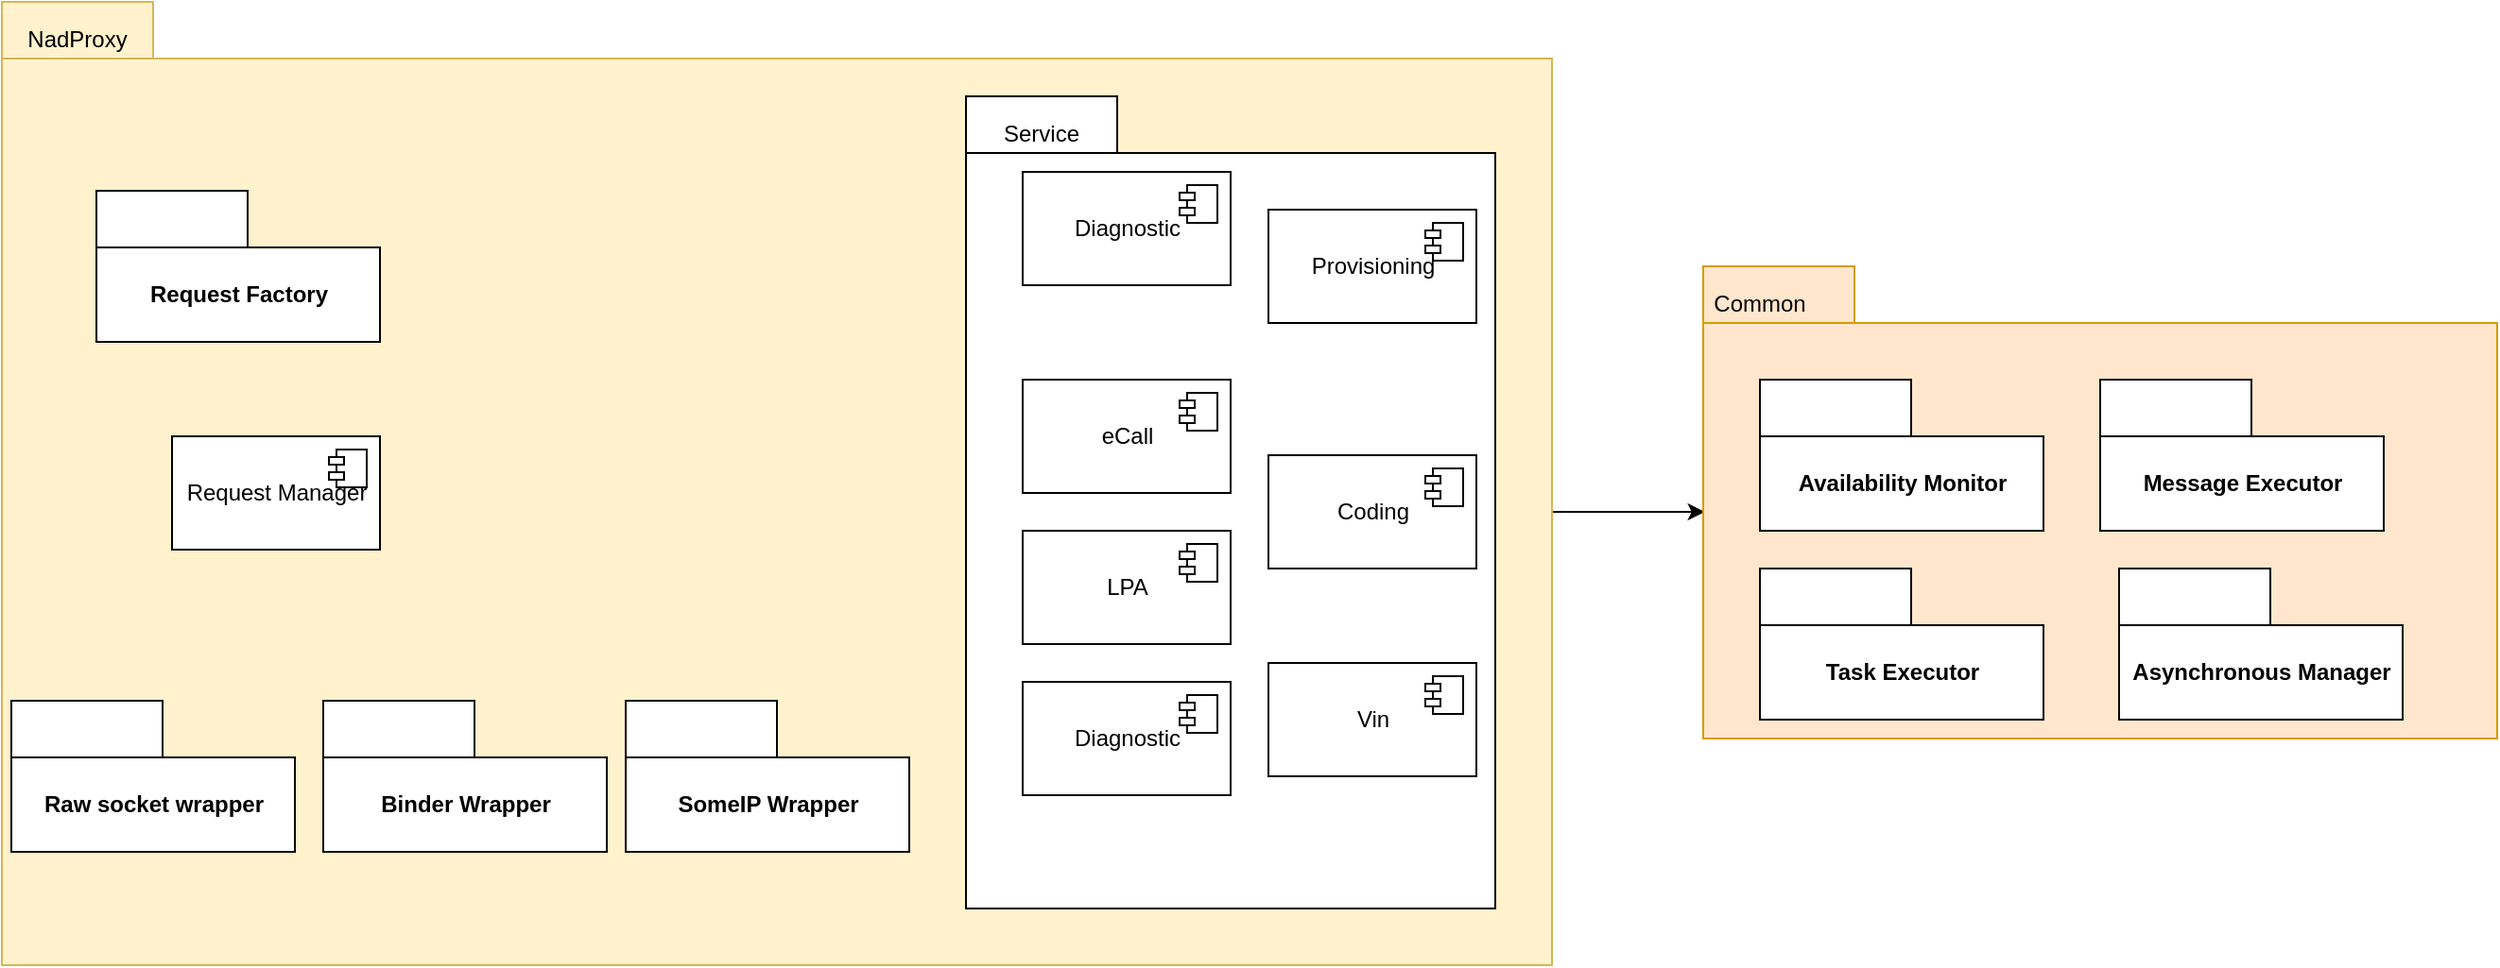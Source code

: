 <mxfile version="13.9.9" type="device" pages="11"><diagram id="3WmalaxDdcL299lWThp2" name="Overal"><mxGraphModel dx="1084" dy="804" grid="1" gridSize="10" guides="1" tooltips="1" connect="1" arrows="1" fold="1" page="1" pageScale="1" pageWidth="850" pageHeight="1100" math="0" shadow="0"><root><mxCell id="0"/><mxCell id="1" parent="0"/><mxCell id="0jfvfCZB1g9kh5apFzZK-11" style="edgeStyle=orthogonalEdgeStyle;rounded=0;orthogonalLoop=1;jettySize=auto;html=1;exitX=0;exitY=0;exitDx=820;exitDy=270;exitPerimeter=0;entryX=0.002;entryY=0.52;entryDx=0;entryDy=0;entryPerimeter=0;" edge="1" parent="1" source="zAolCj1ES43xrOYAV-14-1" target="0jfvfCZB1g9kh5apFzZK-1"><mxGeometry relative="1" as="geometry"/></mxCell><mxCell id="zAolCj1ES43xrOYAV-14-1" value="" style="shape=folder;fontStyle=1;tabWidth=80;tabHeight=30;tabPosition=left;html=1;boundedLbl=1;fillColor=#fff2cc;strokeColor=#d6b656;" parent="1" vertex="1"><mxGeometry x="10" y="160" width="820" height="510" as="geometry"/></mxCell><mxCell id="zAolCj1ES43xrOYAV-14-2" value="NadProxy" style="text;html=1;strokeColor=none;fillColor=none;align=center;verticalAlign=middle;whiteSpace=wrap;rounded=0;" parent="1" vertex="1"><mxGeometry x="30" y="170" width="40" height="20" as="geometry"/></mxCell><mxCell id="zAolCj1ES43xrOYAV-14-3" value="Binder Wrapper" style="shape=folder;fontStyle=1;tabWidth=80;tabHeight=30;tabPosition=left;html=1;boundedLbl=1;" parent="1" vertex="1"><mxGeometry x="180" y="530" width="150" height="80" as="geometry"/></mxCell><mxCell id="zAolCj1ES43xrOYAV-14-7" value="" style="shape=folder;fontStyle=1;tabWidth=80;tabHeight=30;tabPosition=left;html=1;boundedLbl=1;" parent="1" vertex="1"><mxGeometry x="520" y="210" width="280" height="430" as="geometry"/></mxCell><mxCell id="zAolCj1ES43xrOYAV-14-9" value="Request Factory" style="shape=folder;fontStyle=1;tabWidth=80;tabHeight=30;tabPosition=left;html=1;boundedLbl=1;" parent="1" vertex="1"><mxGeometry x="60" y="260" width="150" height="80" as="geometry"/></mxCell><mxCell id="zAolCj1ES43xrOYAV-14-10" value="SomeIP Wrapper" style="shape=folder;fontStyle=1;tabWidth=80;tabHeight=30;tabPosition=left;html=1;boundedLbl=1;" parent="1" vertex="1"><mxGeometry x="340" y="530" width="150" height="80" as="geometry"/></mxCell><mxCell id="zAolCj1ES43xrOYAV-14-11" value="Service" style="text;html=1;strokeColor=none;fillColor=none;align=center;verticalAlign=middle;whiteSpace=wrap;rounded=0;" parent="1" vertex="1"><mxGeometry x="540" y="220" width="40" height="20" as="geometry"/></mxCell><mxCell id="zAolCj1ES43xrOYAV-14-12" value="Diagnostic" style="html=1;dropTarget=0;" parent="1" vertex="1"><mxGeometry x="550" y="250" width="110" height="60" as="geometry"/></mxCell><mxCell id="zAolCj1ES43xrOYAV-14-13" value="" style="shape=module;jettyWidth=8;jettyHeight=4;" parent="zAolCj1ES43xrOYAV-14-12" vertex="1"><mxGeometry x="1" width="20" height="20" relative="1" as="geometry"><mxPoint x="-27" y="7" as="offset"/></mxGeometry></mxCell><mxCell id="zAolCj1ES43xrOYAV-14-14" value="Coding" style="html=1;dropTarget=0;" parent="1" vertex="1"><mxGeometry x="680" y="400" width="110" height="60" as="geometry"/></mxCell><mxCell id="zAolCj1ES43xrOYAV-14-15" value="" style="shape=module;jettyWidth=8;jettyHeight=4;" parent="zAolCj1ES43xrOYAV-14-14" vertex="1"><mxGeometry x="1" width="20" height="20" relative="1" as="geometry"><mxPoint x="-27" y="7" as="offset"/></mxGeometry></mxCell><mxCell id="zAolCj1ES43xrOYAV-14-16" value="Provisioning" style="html=1;dropTarget=0;" parent="1" vertex="1"><mxGeometry x="680" y="270" width="110" height="60" as="geometry"/></mxCell><mxCell id="zAolCj1ES43xrOYAV-14-17" value="" style="shape=module;jettyWidth=8;jettyHeight=4;" parent="zAolCj1ES43xrOYAV-14-16" vertex="1"><mxGeometry x="1" width="20" height="20" relative="1" as="geometry"><mxPoint x="-27" y="7" as="offset"/></mxGeometry></mxCell><mxCell id="zAolCj1ES43xrOYAV-14-18" value="Diagnostic" style="html=1;dropTarget=0;" parent="1" vertex="1"><mxGeometry x="550" y="520" width="110" height="60" as="geometry"/></mxCell><mxCell id="zAolCj1ES43xrOYAV-14-19" value="" style="shape=module;jettyWidth=8;jettyHeight=4;" parent="zAolCj1ES43xrOYAV-14-18" vertex="1"><mxGeometry x="1" width="20" height="20" relative="1" as="geometry"><mxPoint x="-27" y="7" as="offset"/></mxGeometry></mxCell><mxCell id="zAolCj1ES43xrOYAV-14-20" value="LPA" style="html=1;dropTarget=0;" parent="1" vertex="1"><mxGeometry x="550" y="440" width="110" height="60" as="geometry"/></mxCell><mxCell id="zAolCj1ES43xrOYAV-14-21" value="" style="shape=module;jettyWidth=8;jettyHeight=4;" parent="zAolCj1ES43xrOYAV-14-20" vertex="1"><mxGeometry x="1" width="20" height="20" relative="1" as="geometry"><mxPoint x="-27" y="7" as="offset"/></mxGeometry></mxCell><mxCell id="zAolCj1ES43xrOYAV-14-22" value="eCall" style="html=1;dropTarget=0;" parent="1" vertex="1"><mxGeometry x="550" y="360" width="110" height="60" as="geometry"/></mxCell><mxCell id="zAolCj1ES43xrOYAV-14-23" value="" style="shape=module;jettyWidth=8;jettyHeight=4;" parent="zAolCj1ES43xrOYAV-14-22" vertex="1"><mxGeometry x="1" width="20" height="20" relative="1" as="geometry"><mxPoint x="-27" y="7" as="offset"/></mxGeometry></mxCell><mxCell id="zAolCj1ES43xrOYAV-14-24" value="Vin" style="html=1;dropTarget=0;" parent="1" vertex="1"><mxGeometry x="680" y="510" width="110" height="60" as="geometry"/></mxCell><mxCell id="zAolCj1ES43xrOYAV-14-25" value="" style="shape=module;jettyWidth=8;jettyHeight=4;" parent="zAolCj1ES43xrOYAV-14-24" vertex="1"><mxGeometry x="1" width="20" height="20" relative="1" as="geometry"><mxPoint x="-27" y="7" as="offset"/></mxGeometry></mxCell><mxCell id="qsvZGOcUHTQwtkm5Q-Th-1" value="Request Manager" style="html=1;dropTarget=0;" vertex="1" parent="1"><mxGeometry x="100" y="390" width="110" height="60" as="geometry"/></mxCell><mxCell id="qsvZGOcUHTQwtkm5Q-Th-2" value="" style="shape=module;jettyWidth=8;jettyHeight=4;" vertex="1" parent="qsvZGOcUHTQwtkm5Q-Th-1"><mxGeometry x="1" width="20" height="20" relative="1" as="geometry"><mxPoint x="-27" y="7" as="offset"/></mxGeometry></mxCell><mxCell id="PQKbHlHoDjnMERne8xWS-1" value="Raw socket wrapper" style="shape=folder;fontStyle=1;tabWidth=80;tabHeight=30;tabPosition=left;html=1;boundedLbl=1;" vertex="1" parent="1"><mxGeometry x="15" y="530" width="150" height="80" as="geometry"/></mxCell><mxCell id="0jfvfCZB1g9kh5apFzZK-1" value="" style="shape=folder;fontStyle=1;tabWidth=80;tabHeight=30;tabPosition=left;html=1;boundedLbl=1;fillColor=#ffe6cc;strokeColor=#d79b00;" vertex="1" parent="1"><mxGeometry x="910" y="300" width="420" height="250" as="geometry"/></mxCell><mxCell id="0jfvfCZB1g9kh5apFzZK-2" value="Common" style="text;html=1;strokeColor=none;fillColor=none;align=center;verticalAlign=middle;whiteSpace=wrap;rounded=0;" vertex="1" parent="1"><mxGeometry x="1220" y="400" width="40" height="20" as="geometry"/></mxCell><mxCell id="0jfvfCZB1g9kh5apFzZK-3" value="Availability Monitor" style="shape=folder;fontStyle=1;tabWidth=80;tabHeight=30;tabPosition=left;html=1;boundedLbl=1;" vertex="1" parent="1"><mxGeometry x="940" y="360" width="150" height="80" as="geometry"/></mxCell><mxCell id="0jfvfCZB1g9kh5apFzZK-4" value="Task Executor" style="shape=folder;fontStyle=1;tabWidth=80;tabHeight=30;tabPosition=left;html=1;boundedLbl=1;" vertex="1" parent="1"><mxGeometry x="940" y="460" width="150" height="80" as="geometry"/></mxCell><mxCell id="0jfvfCZB1g9kh5apFzZK-5" value="Message Executor" style="shape=folder;fontStyle=1;tabWidth=80;tabHeight=30;tabPosition=left;html=1;boundedLbl=1;" vertex="1" parent="1"><mxGeometry x="1120" y="360" width="150" height="80" as="geometry"/></mxCell><mxCell id="0jfvfCZB1g9kh5apFzZK-6" value="Asynchronous Manager" style="shape=folder;fontStyle=1;tabWidth=80;tabHeight=30;tabPosition=left;html=1;boundedLbl=1;" vertex="1" parent="1"><mxGeometry x="1130" y="460" width="150" height="80" as="geometry"/></mxCell><mxCell id="0jfvfCZB1g9kh5apFzZK-10" value="Common" style="text;html=1;strokeColor=none;fillColor=none;align=center;verticalAlign=middle;whiteSpace=wrap;rounded=0;" vertex="1" parent="1"><mxGeometry x="920" y="310" width="40" height="20" as="geometry"/></mxCell></root></mxGraphModel></diagram><diagram name="overaldecompose" id="kW1XBEr20NJ0NjcDPHEI"><mxGraphModel dx="1084" dy="804" grid="1" gridSize="10" guides="1" tooltips="1" connect="1" arrows="1" fold="1" page="1" pageScale="1" pageWidth="850" pageHeight="1100" math="0" shadow="0"><root><mxCell id="qotU6viqQkt4nRAaQ7jl-0"/><mxCell id="qotU6viqQkt4nRAaQ7jl-1" parent="qotU6viqQkt4nRAaQ7jl-0"/><mxCell id="OQioquYHCavhhEm6FHEU-39" style="edgeStyle=orthogonalEdgeStyle;rounded=0;orthogonalLoop=1;jettySize=auto;html=1;exitX=0;exitY=0;exitDx=980;exitDy=397.5;exitPerimeter=0;entryX=-0.002;entryY=0.478;entryDx=0;entryDy=0;entryPerimeter=0;" edge="1" parent="qotU6viqQkt4nRAaQ7jl-1" source="qotU6viqQkt4nRAaQ7jl-2" target="OQioquYHCavhhEm6FHEU-0"><mxGeometry relative="1" as="geometry"/></mxCell><mxCell id="qotU6viqQkt4nRAaQ7jl-2" value="" style="shape=folder;fontStyle=1;tabWidth=80;tabHeight=30;tabPosition=left;html=1;boundedLbl=1;fillColor=#fff2cc;strokeColor=#d6b656;" vertex="1" parent="qotU6viqQkt4nRAaQ7jl-1"><mxGeometry x="10" y="160" width="980" height="1500" as="geometry"/></mxCell><mxCell id="qotU6viqQkt4nRAaQ7jl-3" value="NadProxy" style="text;html=1;strokeColor=none;fillColor=none;align=center;verticalAlign=middle;whiteSpace=wrap;rounded=0;" vertex="1" parent="qotU6viqQkt4nRAaQ7jl-1"><mxGeometry x="30" y="170" width="40" height="20" as="geometry"/></mxCell><mxCell id="qotU6viqQkt4nRAaQ7jl-27" value="Request Manager" style="html=1;dropTarget=0;" vertex="1" parent="qotU6viqQkt4nRAaQ7jl-1"><mxGeometry x="280" y="520" width="210" height="80" as="geometry"/></mxCell><mxCell id="qotU6viqQkt4nRAaQ7jl-28" value="" style="shape=module;jettyWidth=8;jettyHeight=4;" vertex="1" parent="qotU6viqQkt4nRAaQ7jl-27"><mxGeometry x="1" width="20" height="20" relative="1" as="geometry"><mxPoint x="-27" y="7" as="offset"/></mxGeometry></mxCell><mxCell id="D4nUm26G7NLXwI-AP7RG-0" value="" style="group" vertex="1" connectable="0" parent="qotU6viqQkt4nRAaQ7jl-1"><mxGeometry x="60" y="230" width="830" height="200" as="geometry"/></mxCell><mxCell id="D4nUm26G7NLXwI-AP7RG-1" value="" style="shape=folder;fontStyle=1;tabWidth=80;tabHeight=30;tabPosition=left;html=1;boundedLbl=1;fillColor=#fff2cc;strokeColor=#d6b656;" vertex="1" parent="D4nUm26G7NLXwI-AP7RG-0"><mxGeometry width="830" height="200" as="geometry"/></mxCell><mxCell id="D4nUm26G7NLXwI-AP7RG-2" value="Request Factory" style="text;html=1;strokeColor=none;fillColor=none;align=center;verticalAlign=middle;whiteSpace=wrap;rounded=0;" vertex="1" parent="D4nUm26G7NLXwI-AP7RG-0"><mxGeometry x="19.302" y="4.651" width="38.605" height="9.302" as="geometry"/></mxCell><mxCell id="D4nUm26G7NLXwI-AP7RG-3" value="Request Base" style="html=1;fillColor=#dae8fc;strokeColor=#6c8ebf;" vertex="1" parent="D4nUm26G7NLXwI-AP7RG-0"><mxGeometry x="347.442" y="23.256" width="106.163" height="23.256" as="geometry"/></mxCell><mxCell id="D4nUm26G7NLXwI-AP7RG-4" value="eCall Request" style="html=1;" vertex="1" parent="D4nUm26G7NLXwI-AP7RG-0"><mxGeometry x="86.86" y="69.767" width="106.163" height="23.256" as="geometry"/></mxCell><mxCell id="D4nUm26G7NLXwI-AP7RG-5" value="directHTTP" style="html=1;" vertex="1" parent="D4nUm26G7NLXwI-AP7RG-0"><mxGeometry x="318.488" y="69.767" width="106.163" height="23.256" as="geometry"/></mxCell><mxCell id="D4nUm26G7NLXwI-AP7RG-6" value="Diagnostic Request" style="html=1;" vertex="1" parent="D4nUm26G7NLXwI-AP7RG-0"><mxGeometry x="540.465" y="65.116" width="106.163" height="23.256" as="geometry"/></mxCell><mxCell id="D4nUm26G7NLXwI-AP7RG-7" value="Coding Request" style="html=1;" vertex="1" parent="D4nUm26G7NLXwI-AP7RG-0"><mxGeometry x="38.605" y="116.279" width="115.814" height="23.256" as="geometry"/></mxCell><mxCell id="D4nUm26G7NLXwI-AP7RG-8" value="LPA" style="html=1;" vertex="1" parent="D4nUm26G7NLXwI-AP7RG-0"><mxGeometry x="241.279" y="116.279" width="106.163" height="23.256" as="geometry"/></mxCell><mxCell id="D4nUm26G7NLXwI-AP7RG-9" value="Provisioning" style="html=1;" vertex="1" parent="D4nUm26G7NLXwI-AP7RG-0"><mxGeometry x="443.953" y="116.279" width="106.163" height="23.256" as="geometry"/></mxCell><mxCell id="D4nUm26G7NLXwI-AP7RG-10" value="Security" style="html=1;" vertex="1" parent="D4nUm26G7NLXwI-AP7RG-0"><mxGeometry x="569.419" y="116.279" width="106.163" height="23.256" as="geometry"/></mxCell><mxCell id="D4nUm26G7NLXwI-AP7RG-11" value="Variant" style="html=1;" vertex="1" parent="D4nUm26G7NLXwI-AP7RG-0"><mxGeometry x="694.884" y="116.279" width="106.163" height="23.256" as="geometry"/></mxCell><mxCell id="D4nUm26G7NLXwI-AP7RG-12" value="Request Factory" style="html=1;fillColor=#dae8fc;strokeColor=#6c8ebf;" vertex="1" parent="D4nUm26G7NLXwI-AP7RG-0"><mxGeometry x="361.919" y="162.791" width="106.163" height="23.256" as="geometry"/></mxCell><mxCell id="D4nUm26G7NLXwI-AP7RG-13" value="" style="group" vertex="1" connectable="0" parent="D4nUm26G7NLXwI-AP7RG-0"><mxGeometry width="830" height="200" as="geometry"/></mxCell><mxCell id="D4nUm26G7NLXwI-AP7RG-14" value="" style="group" vertex="1" connectable="0" parent="D4nUm26G7NLXwI-AP7RG-13"><mxGeometry width="830" height="200" as="geometry"/></mxCell><mxCell id="D4nUm26G7NLXwI-AP7RG-15" value="" style="shape=folder;fontStyle=1;tabWidth=80;tabHeight=30;tabPosition=left;html=1;boundedLbl=1;fillColor=#fff2cc;strokeColor=#d6b656;" vertex="1" parent="D4nUm26G7NLXwI-AP7RG-14"><mxGeometry width="830" height="200" as="geometry"/></mxCell><mxCell id="D4nUm26G7NLXwI-AP7RG-16" value="Request Factory" style="text;html=1;strokeColor=none;fillColor=none;align=center;verticalAlign=middle;whiteSpace=wrap;rounded=0;" vertex="1" parent="D4nUm26G7NLXwI-AP7RG-14"><mxGeometry x="19.302" y="4.651" width="38.605" height="9.302" as="geometry"/></mxCell><mxCell id="D4nUm26G7NLXwI-AP7RG-17" value="Request Base" style="html=1;fillColor=#dae8fc;strokeColor=#6c8ebf;" vertex="1" parent="D4nUm26G7NLXwI-AP7RG-14"><mxGeometry x="347.442" y="23.256" width="106.163" height="23.256" as="geometry"/></mxCell><mxCell id="D4nUm26G7NLXwI-AP7RG-18" value="eCall Request" style="html=1;" vertex="1" parent="D4nUm26G7NLXwI-AP7RG-14"><mxGeometry x="86.86" y="69.767" width="106.163" height="23.256" as="geometry"/></mxCell><mxCell id="D4nUm26G7NLXwI-AP7RG-19" value="directHTTP" style="html=1;" vertex="1" parent="D4nUm26G7NLXwI-AP7RG-14"><mxGeometry x="318.488" y="69.767" width="106.163" height="23.256" as="geometry"/></mxCell><mxCell id="D4nUm26G7NLXwI-AP7RG-20" value="Diagnostic Request" style="html=1;" vertex="1" parent="D4nUm26G7NLXwI-AP7RG-14"><mxGeometry x="540.465" y="65.116" width="106.163" height="23.256" as="geometry"/></mxCell><mxCell id="D4nUm26G7NLXwI-AP7RG-21" value="Coding Request" style="html=1;" vertex="1" parent="D4nUm26G7NLXwI-AP7RG-14"><mxGeometry x="38.605" y="116.279" width="115.814" height="23.256" as="geometry"/></mxCell><mxCell id="D4nUm26G7NLXwI-AP7RG-22" value="LPA" style="html=1;" vertex="1" parent="D4nUm26G7NLXwI-AP7RG-14"><mxGeometry x="241.279" y="116.279" width="106.163" height="23.256" as="geometry"/></mxCell><mxCell id="D4nUm26G7NLXwI-AP7RG-23" value="Provisioning" style="html=1;" vertex="1" parent="D4nUm26G7NLXwI-AP7RG-14"><mxGeometry x="443.953" y="116.279" width="106.163" height="23.256" as="geometry"/></mxCell><mxCell id="D4nUm26G7NLXwI-AP7RG-24" value="Security" style="html=1;" vertex="1" parent="D4nUm26G7NLXwI-AP7RG-14"><mxGeometry x="569.419" y="116.279" width="106.163" height="23.256" as="geometry"/></mxCell><mxCell id="D4nUm26G7NLXwI-AP7RG-25" value="Variant" style="html=1;" vertex="1" parent="D4nUm26G7NLXwI-AP7RG-14"><mxGeometry x="694.884" y="116.279" width="106.163" height="23.256" as="geometry"/></mxCell><mxCell id="D4nUm26G7NLXwI-AP7RG-26" value="Request Factory" style="html=1;fillColor=#dae8fc;strokeColor=#6c8ebf;" vertex="1" parent="D4nUm26G7NLXwI-AP7RG-14"><mxGeometry x="361.919" y="162.791" width="106.163" height="23.256" as="geometry"/></mxCell><mxCell id="t4ugjPjCbh9lnO62sliB-0" value="" style="group" vertex="1" connectable="0" parent="qotU6viqQkt4nRAaQ7jl-1"><mxGeometry x="30" y="950" width="960" height="330" as="geometry"/></mxCell><mxCell id="t4ugjPjCbh9lnO62sliB-1" value="" style="shape=folder;fontStyle=1;tabWidth=80;tabHeight=30;tabPosition=left;html=1;boundedLbl=1;fillColor=#fff2cc;strokeColor=#d6b656;" vertex="1" parent="t4ugjPjCbh9lnO62sliB-0"><mxGeometry x="7.559" width="695.433" height="330.0" as="geometry"/></mxCell><mxCell id="t4ugjPjCbh9lnO62sliB-2" value="Binder&amp;nbsp;&lt;br&gt;wrapper" style="text;html=1;strokeColor=none;fillColor=none;align=center;verticalAlign=middle;whiteSpace=wrap;rounded=0;" vertex="1" parent="t4ugjPjCbh9lnO62sliB-0"><mxGeometry width="75.591" height="20.625" as="geometry"/></mxCell><mxCell id="t4ugjPjCbh9lnO62sliB-3" value="" style="shape=folder;fontStyle=1;tabWidth=80;tabHeight=30;tabPosition=left;html=1;boundedLbl=1;" vertex="1" parent="t4ugjPjCbh9lnO62sliB-0"><mxGeometry x="60.472" y="34.375" width="309.921" height="281.875" as="geometry"/></mxCell><mxCell id="t4ugjPjCbh9lnO62sliB-4" value="Proxy" style="text;html=1;strokeColor=none;fillColor=none;align=center;verticalAlign=middle;whiteSpace=wrap;rounded=0;" vertex="1" parent="t4ugjPjCbh9lnO62sliB-0"><mxGeometry x="83.15" y="34.375" width="30.236" height="13.75" as="geometry"/></mxCell><mxCell id="t4ugjPjCbh9lnO62sliB-5" value="Proxy Base" style="html=1;dropTarget=0;fillColor=#ffe6cc;strokeColor=#d79b00;" vertex="1" parent="t4ugjPjCbh9lnO62sliB-0"><mxGeometry x="158.74" y="75.625" width="68.031" height="41.25" as="geometry"/></mxCell><mxCell id="t4ugjPjCbh9lnO62sliB-6" value="" style="shape=module;jettyWidth=8;jettyHeight=4;" vertex="1" parent="t4ugjPjCbh9lnO62sliB-5"><mxGeometry x="1" width="20" height="20" relative="1" as="geometry"><mxPoint x="-27" y="7" as="offset"/></mxGeometry></mxCell><mxCell id="t4ugjPjCbh9lnO62sliB-7" value="HMIMgr&amp;nbsp;" style="html=1;dropTarget=0;" vertex="1" parent="t4ugjPjCbh9lnO62sliB-0"><mxGeometry x="75.591" y="130.625" width="68.031" height="41.25" as="geometry"/></mxCell><mxCell id="t4ugjPjCbh9lnO62sliB-8" value="" style="shape=module;jettyWidth=8;jettyHeight=4;" vertex="1" parent="t4ugjPjCbh9lnO62sliB-7"><mxGeometry x="1" width="20" height="20" relative="1" as="geometry"><mxPoint x="-27" y="7" as="offset"/></mxGeometry></mxCell><mxCell id="t4ugjPjCbh9lnO62sliB-9" value="AudioManager" style="html=1;dropTarget=0;" vertex="1" parent="t4ugjPjCbh9lnO62sliB-0"><mxGeometry x="166.299" y="134.062" width="68.031" height="41.25" as="geometry"/></mxCell><mxCell id="t4ugjPjCbh9lnO62sliB-10" value="" style="shape=module;jettyWidth=8;jettyHeight=4;" vertex="1" parent="t4ugjPjCbh9lnO62sliB-9"><mxGeometry x="1" width="20" height="20" relative="1" as="geometry"><mxPoint x="-27" y="7" as="offset"/></mxGeometry></mxCell><mxCell id="t4ugjPjCbh9lnO62sliB-11" value="AntenaManager" style="html=1;dropTarget=0;" vertex="1" parent="t4ugjPjCbh9lnO62sliB-0"><mxGeometry x="83.15" y="192.5" width="68.031" height="41.25" as="geometry"/></mxCell><mxCell id="t4ugjPjCbh9lnO62sliB-12" value="" style="shape=module;jettyWidth=8;jettyHeight=4;" vertex="1" parent="t4ugjPjCbh9lnO62sliB-11"><mxGeometry x="1" width="20" height="20" relative="1" as="geometry"><mxPoint x="-27" y="7" as="offset"/></mxGeometry></mxCell><mxCell id="t4ugjPjCbh9lnO62sliB-13" value="ThermalManager" style="html=1;dropTarget=0;" vertex="1" parent="t4ugjPjCbh9lnO62sliB-0"><mxGeometry x="166.299" y="199.375" width="68.031" height="41.25" as="geometry"/></mxCell><mxCell id="t4ugjPjCbh9lnO62sliB-14" value="" style="shape=module;jettyWidth=8;jettyHeight=4;" vertex="1" parent="t4ugjPjCbh9lnO62sliB-13"><mxGeometry x="1" width="20" height="20" relative="1" as="geometry"><mxPoint x="-27" y="7" as="offset"/></mxGeometry></mxCell><mxCell id="t4ugjPjCbh9lnO62sliB-15" value="TelephonyManager" style="html=1;dropTarget=0;" vertex="1" parent="t4ugjPjCbh9lnO62sliB-0"><mxGeometry x="257.008" y="151.25" width="68.031" height="41.25" as="geometry"/></mxCell><mxCell id="t4ugjPjCbh9lnO62sliB-16" value="" style="shape=module;jettyWidth=8;jettyHeight=4;" vertex="1" parent="t4ugjPjCbh9lnO62sliB-15"><mxGeometry x="1" width="20" height="20" relative="1" as="geometry"><mxPoint x="-27" y="7" as="offset"/></mxGeometry></mxCell><mxCell id="t4ugjPjCbh9lnO62sliB-17" value="V2XManager" style="html=1;dropTarget=0;" vertex="1" parent="t4ugjPjCbh9lnO62sliB-0"><mxGeometry x="257.008" y="213.125" width="68.031" height="41.25" as="geometry"/></mxCell><mxCell id="t4ugjPjCbh9lnO62sliB-18" value="" style="shape=module;jettyWidth=8;jettyHeight=4;" vertex="1" parent="t4ugjPjCbh9lnO62sliB-17"><mxGeometry x="1" width="20" height="20" relative="1" as="geometry"><mxPoint x="-27" y="7" as="offset"/></mxGeometry></mxCell><mxCell id="t4ugjPjCbh9lnO62sliB-19" value="DiagManager" style="html=1;dropTarget=0;" vertex="1" parent="t4ugjPjCbh9lnO62sliB-0"><mxGeometry x="83.15" y="254.375" width="68.031" height="41.25" as="geometry"/></mxCell><mxCell id="t4ugjPjCbh9lnO62sliB-20" value="" style="shape=module;jettyWidth=8;jettyHeight=4;" vertex="1" parent="t4ugjPjCbh9lnO62sliB-19"><mxGeometry x="1" width="20" height="20" relative="1" as="geometry"><mxPoint x="-27" y="7" as="offset"/></mxGeometry></mxCell><mxCell id="t4ugjPjCbh9lnO62sliB-21" value="ConfigManager" style="html=1;dropTarget=0;" vertex="1" parent="t4ugjPjCbh9lnO62sliB-0"><mxGeometry x="170.079" y="261.25" width="68.031" height="41.25" as="geometry"/></mxCell><mxCell id="t4ugjPjCbh9lnO62sliB-22" value="" style="shape=module;jettyWidth=8;jettyHeight=4;" vertex="1" parent="t4ugjPjCbh9lnO62sliB-21"><mxGeometry x="1" width="20" height="20" relative="1" as="geometry"><mxPoint x="-27" y="7" as="offset"/></mxGeometry></mxCell><mxCell id="t4ugjPjCbh9lnO62sliB-23" value="eCallManager" style="html=1;dropTarget=0;" vertex="1" parent="t4ugjPjCbh9lnO62sliB-0"><mxGeometry x="257.008" y="261.25" width="68.031" height="41.25" as="geometry"/></mxCell><mxCell id="t4ugjPjCbh9lnO62sliB-24" value="" style="shape=module;jettyWidth=8;jettyHeight=4;" vertex="1" parent="t4ugjPjCbh9lnO62sliB-23"><mxGeometry x="1" width="20" height="20" relative="1" as="geometry"><mxPoint x="-27" y="7" as="offset"/></mxGeometry></mxCell><mxCell id="t4ugjPjCbh9lnO62sliB-25" value="" style="shape=folder;fontStyle=1;tabWidth=80;tabHeight=30;tabPosition=left;html=1;boundedLbl=1;" vertex="1" parent="t4ugjPjCbh9lnO62sliB-0"><mxGeometry x="415.748" y="34.375" width="279.685" height="275.0" as="geometry"/></mxCell><mxCell id="t4ugjPjCbh9lnO62sliB-26" value="Stub" style="text;html=1;strokeColor=none;fillColor=none;align=center;verticalAlign=middle;whiteSpace=wrap;rounded=0;" vertex="1" parent="t4ugjPjCbh9lnO62sliB-0"><mxGeometry x="430.866" y="34.375" width="30.236" height="13.75" as="geometry"/></mxCell><mxCell id="t4ugjPjCbh9lnO62sliB-27" value="Stub Base" style="html=1;dropTarget=0;fillColor=#ffe6cc;strokeColor=#d79b00;" vertex="1" parent="t4ugjPjCbh9lnO62sliB-0"><mxGeometry x="506.457" y="75.625" width="68.031" height="41.25" as="geometry"/></mxCell><mxCell id="t4ugjPjCbh9lnO62sliB-28" value="" style="shape=module;jettyWidth=8;jettyHeight=4;" vertex="1" parent="t4ugjPjCbh9lnO62sliB-27"><mxGeometry x="1" width="20" height="20" relative="1" as="geometry"><mxPoint x="-27" y="7" as="offset"/></mxGeometry></mxCell><mxCell id="t4ugjPjCbh9lnO62sliB-29" value="NadProxy_eCall" style="html=1;dropTarget=0;" vertex="1" parent="t4ugjPjCbh9lnO62sliB-0"><mxGeometry x="445.984" y="144.375" width="68.031" height="41.25" as="geometry"/></mxCell><mxCell id="t4ugjPjCbh9lnO62sliB-30" value="" style="shape=module;jettyWidth=8;jettyHeight=4;" vertex="1" parent="t4ugjPjCbh9lnO62sliB-29"><mxGeometry x="1" width="20" height="20" relative="1" as="geometry"><mxPoint x="-27" y="7" as="offset"/></mxGeometry></mxCell><mxCell id="t4ugjPjCbh9lnO62sliB-31" value="NadProxy_Diagnostic" style="html=1;dropTarget=0;" vertex="1" parent="t4ugjPjCbh9lnO62sliB-0"><mxGeometry x="536.693" y="144.375" width="90.709" height="41.25" as="geometry"/></mxCell><mxCell id="t4ugjPjCbh9lnO62sliB-32" value="" style="shape=module;jettyWidth=8;jettyHeight=4;" vertex="1" parent="t4ugjPjCbh9lnO62sliB-31"><mxGeometry x="1" width="20" height="20" relative="1" as="geometry"><mxPoint x="-27" y="7" as="offset"/></mxGeometry></mxCell><mxCell id="t4ugjPjCbh9lnO62sliB-33" value="NadProxy_DirectHttp" style="html=1;dropTarget=0;" vertex="1" parent="t4ugjPjCbh9lnO62sliB-0"><mxGeometry x="445.984" y="206.25" width="90.709" height="41.25" as="geometry"/></mxCell><mxCell id="t4ugjPjCbh9lnO62sliB-34" value="" style="shape=module;jettyWidth=8;jettyHeight=4;" vertex="1" parent="t4ugjPjCbh9lnO62sliB-33"><mxGeometry x="1" width="20" height="20" relative="1" as="geometry"><mxPoint x="-27" y="7" as="offset"/></mxGeometry></mxCell><mxCell id="t4ugjPjCbh9lnO62sliB-35" value="LPAMgr&amp;nbsp;" style="html=1;dropTarget=0;" vertex="1" parent="t4ugjPjCbh9lnO62sliB-0"><mxGeometry x="279.685" y="89.375" width="68.031" height="41.25" as="geometry"/></mxCell><mxCell id="t4ugjPjCbh9lnO62sliB-36" value="" style="shape=module;jettyWidth=8;jettyHeight=4;" vertex="1" parent="t4ugjPjCbh9lnO62sliB-35"><mxGeometry x="1" width="20" height="20" relative="1" as="geometry"><mxPoint x="-27" y="7" as="offset"/></mxGeometry></mxCell><mxCell id="t4ugjPjCbh9lnO62sliB-37" style="edgeStyle=orthogonalEdgeStyle;rounded=0;orthogonalLoop=1;jettySize=auto;html=1;exitX=0;exitY=0;exitDx=0;exitDy=142.5;exitPerimeter=0;entryX=1.002;entryY=0.594;entryDx=0;entryDy=0;entryPerimeter=0;" edge="1" parent="t4ugjPjCbh9lnO62sliB-0" source="t4ugjPjCbh9lnO62sliB-38" target="t4ugjPjCbh9lnO62sliB-1"><mxGeometry relative="1" as="geometry"><mxPoint x="816.378" y="194.562" as="sourcePoint"/><mxPoint x="718.11" y="194.562" as="targetPoint"/></mxGeometry></mxCell><mxCell id="t4ugjPjCbh9lnO62sliB-38" value="" style="shape=folder;fontStyle=1;tabWidth=80;tabHeight=30;tabPosition=left;html=1;boundedLbl=1;fillColor=#e1d5e7;strokeColor=#9673a6;" vertex="1" parent="t4ugjPjCbh9lnO62sliB-0"><mxGeometry x="823.937" y="96.25" width="136.063" height="158.125" as="geometry"/></mxCell><mxCell id="t4ugjPjCbh9lnO62sliB-39" value="Binder Stack" style="text;html=1;strokeColor=none;fillColor=none;align=center;verticalAlign=middle;whiteSpace=wrap;rounded=0;" vertex="1" parent="t4ugjPjCbh9lnO62sliB-0"><mxGeometry x="808.819" y="96.25" width="90.709" height="20.625" as="geometry"/></mxCell><mxCell id="t4ugjPjCbh9lnO62sliB-40" value="Binder lib" style="shape=folder;fontStyle=1;spacingTop=10;tabWidth=40;tabHeight=14;tabPosition=left;html=1;" vertex="1" parent="t4ugjPjCbh9lnO62sliB-0"><mxGeometry x="846.614" y="127.188" width="90.709" height="48.125" as="geometry"/></mxCell><mxCell id="t4ugjPjCbh9lnO62sliB-41" value="Binder driver" style="shape=folder;fontStyle=1;spacingTop=10;tabWidth=40;tabHeight=14;tabPosition=left;html=1;" vertex="1" parent="t4ugjPjCbh9lnO62sliB-0"><mxGeometry x="846.614" y="192.5" width="90.709" height="51.562" as="geometry"/></mxCell><mxCell id="t4ugjPjCbh9lnO62sliB-42" value="" style="endArrow=classic;html=1;entryX=0.001;entryY=0.411;entryDx=0;entryDy=0;entryPerimeter=0;" edge="1" parent="t4ugjPjCbh9lnO62sliB-0" source="t4ugjPjCbh9lnO62sliB-1" target="t4ugjPjCbh9lnO62sliB-38"><mxGeometry width="50" height="50" relative="1" as="geometry"><mxPoint x="695.433" y="213.125" as="sourcePoint"/><mxPoint x="823.937" y="151.25" as="targetPoint"/></mxGeometry></mxCell><mxCell id="z8DELMX0mdGXNFG_pZAe-0" value="" style="group" vertex="1" connectable="0" parent="qotU6viqQkt4nRAaQ7jl-1"><mxGeometry x="30" y="1310" width="960" height="340" as="geometry"/></mxCell><mxCell id="z8DELMX0mdGXNFG_pZAe-1" value="" style="shape=folder;fontStyle=1;tabWidth=80;tabHeight=30;tabPosition=left;html=1;boundedLbl=1;fillColor=#fff2cc;strokeColor=#d6b656;" vertex="1" parent="z8DELMX0mdGXNFG_pZAe-0"><mxGeometry x="8.807" width="739.817" height="340" as="geometry"/></mxCell><mxCell id="z8DELMX0mdGXNFG_pZAe-2" value="SomeIP &lt;br&gt;wrapper" style="text;html=1;strokeColor=none;fillColor=none;align=center;verticalAlign=middle;whiteSpace=wrap;rounded=0;" vertex="1" parent="z8DELMX0mdGXNFG_pZAe-0"><mxGeometry width="88.073" height="22.174" as="geometry"/></mxCell><mxCell id="z8DELMX0mdGXNFG_pZAe-3" value="" style="shape=folder;fontStyle=1;tabWidth=80;tabHeight=30;tabPosition=left;html=1;boundedLbl=1;" vertex="1" parent="z8DELMX0mdGXNFG_pZAe-0"><mxGeometry x="44.037" y="36.957" width="361.101" height="288.261" as="geometry"/></mxCell><mxCell id="z8DELMX0mdGXNFG_pZAe-4" value="Stub&lt;br&gt;" style="text;html=1;strokeColor=none;fillColor=none;align=center;verticalAlign=middle;whiteSpace=wrap;rounded=0;" vertex="1" parent="z8DELMX0mdGXNFG_pZAe-0"><mxGeometry x="61.651" y="44.348" width="35.229" height="14.783" as="geometry"/></mxCell><mxCell id="z8DELMX0mdGXNFG_pZAe-5" value="" style="shape=folder;fontStyle=1;tabWidth=80;tabHeight=30;tabPosition=left;html=1;boundedLbl=1;" vertex="1" parent="z8DELMX0mdGXNFG_pZAe-0"><mxGeometry x="413.945" y="29.565" width="325.872" height="243.913" as="geometry"/></mxCell><mxCell id="z8DELMX0mdGXNFG_pZAe-6" value="Proxy" style="text;html=1;strokeColor=none;fillColor=none;align=center;verticalAlign=middle;whiteSpace=wrap;rounded=0;" vertex="1" parent="z8DELMX0mdGXNFG_pZAe-0"><mxGeometry x="431.56" y="36.957" width="35.229" height="14.783" as="geometry"/></mxCell><mxCell id="z8DELMX0mdGXNFG_pZAe-7" value="Stub Base" style="html=1;dropTarget=0;fillColor=#ffe6cc;strokeColor=#d79b00;" vertex="1" parent="z8DELMX0mdGXNFG_pZAe-0"><mxGeometry x="149.725" y="66.522" width="79.266" height="44.348" as="geometry"/></mxCell><mxCell id="z8DELMX0mdGXNFG_pZAe-8" value="" style="shape=module;jettyWidth=8;jettyHeight=4;" vertex="1" parent="z8DELMX0mdGXNFG_pZAe-7"><mxGeometry x="1" width="20" height="20" relative="1" as="geometry"><mxPoint x="-27" y="7" as="offset"/></mxGeometry></mxCell><mxCell id="z8DELMX0mdGXNFG_pZAe-9" value="Diagnostic" style="html=1;dropTarget=0;" vertex="1" parent="z8DELMX0mdGXNFG_pZAe-0"><mxGeometry x="61.651" y="125.652" width="79.266" height="44.348" as="geometry"/></mxCell><mxCell id="z8DELMX0mdGXNFG_pZAe-10" value="" style="shape=module;jettyWidth=8;jettyHeight=4;" vertex="1" parent="z8DELMX0mdGXNFG_pZAe-9"><mxGeometry x="1" width="20" height="20" relative="1" as="geometry"><mxPoint x="-27" y="7" as="offset"/></mxGeometry></mxCell><mxCell id="z8DELMX0mdGXNFG_pZAe-11" value="Coding" style="html=1;dropTarget=0;" vertex="1" parent="z8DELMX0mdGXNFG_pZAe-0"><mxGeometry x="167.339" y="125.652" width="79.266" height="44.348" as="geometry"/></mxCell><mxCell id="z8DELMX0mdGXNFG_pZAe-12" value="" style="shape=module;jettyWidth=8;jettyHeight=4;" vertex="1" parent="z8DELMX0mdGXNFG_pZAe-11"><mxGeometry x="1" width="20" height="20" relative="1" as="geometry"><mxPoint x="-27" y="7" as="offset"/></mxGeometry></mxCell><mxCell id="z8DELMX0mdGXNFG_pZAe-13" value="Variant" style="html=1;dropTarget=0;" vertex="1" parent="z8DELMX0mdGXNFG_pZAe-0"><mxGeometry x="158.532" y="214.348" width="79.266" height="44.348" as="geometry"/></mxCell><mxCell id="z8DELMX0mdGXNFG_pZAe-14" value="" style="shape=module;jettyWidth=8;jettyHeight=4;" vertex="1" parent="z8DELMX0mdGXNFG_pZAe-13"><mxGeometry x="1" width="20" height="20" relative="1" as="geometry"><mxPoint x="-27" y="7" as="offset"/></mxGeometry></mxCell><mxCell id="z8DELMX0mdGXNFG_pZAe-15" value="eCall" style="html=1;dropTarget=0;" vertex="1" parent="z8DELMX0mdGXNFG_pZAe-0"><mxGeometry x="52.844" y="206.957" width="79.266" height="44.348" as="geometry"/></mxCell><mxCell id="z8DELMX0mdGXNFG_pZAe-16" value="" style="shape=module;jettyWidth=8;jettyHeight=4;" vertex="1" parent="z8DELMX0mdGXNFG_pZAe-15"><mxGeometry x="1" width="20" height="20" relative="1" as="geometry"><mxPoint x="-27" y="7" as="offset"/></mxGeometry></mxCell><mxCell id="z8DELMX0mdGXNFG_pZAe-17" value="LPA" style="html=1;dropTarget=0;" vertex="1" parent="z8DELMX0mdGXNFG_pZAe-0"><mxGeometry x="255.413" y="184.783" width="79.266" height="44.348" as="geometry"/></mxCell><mxCell id="z8DELMX0mdGXNFG_pZAe-18" value="" style="shape=module;jettyWidth=8;jettyHeight=4;" vertex="1" parent="z8DELMX0mdGXNFG_pZAe-17"><mxGeometry x="1" width="20" height="20" relative="1" as="geometry"><mxPoint x="-27" y="7" as="offset"/></mxGeometry></mxCell><mxCell id="z8DELMX0mdGXNFG_pZAe-19" value="Provisioning" style="html=1;dropTarget=0;" vertex="1" parent="z8DELMX0mdGXNFG_pZAe-0"><mxGeometry x="264.22" y="121.957" width="79.266" height="44.348" as="geometry"/></mxCell><mxCell id="z8DELMX0mdGXNFG_pZAe-20" value="" style="shape=module;jettyWidth=8;jettyHeight=4;" vertex="1" parent="z8DELMX0mdGXNFG_pZAe-19"><mxGeometry x="1" width="20" height="20" relative="1" as="geometry"><mxPoint x="-27" y="7" as="offset"/></mxGeometry></mxCell><mxCell id="z8DELMX0mdGXNFG_pZAe-21" value="VIN" style="html=1;dropTarget=0;" vertex="1" parent="z8DELMX0mdGXNFG_pZAe-0"><mxGeometry x="61.651" y="266.087" width="79.266" height="44.348" as="geometry"/></mxCell><mxCell id="z8DELMX0mdGXNFG_pZAe-22" value="" style="shape=module;jettyWidth=8;jettyHeight=4;" vertex="1" parent="z8DELMX0mdGXNFG_pZAe-21"><mxGeometry x="1" width="20" height="20" relative="1" as="geometry"><mxPoint x="-27" y="7" as="offset"/></mxGeometry></mxCell><mxCell id="z8DELMX0mdGXNFG_pZAe-23" value="Time Provider" style="html=1;dropTarget=0;" vertex="1" parent="z8DELMX0mdGXNFG_pZAe-0"><mxGeometry x="184.954" y="273.478" width="79.266" height="44.348" as="geometry"/></mxCell><mxCell id="z8DELMX0mdGXNFG_pZAe-24" value="" style="shape=module;jettyWidth=8;jettyHeight=4;" vertex="1" parent="z8DELMX0mdGXNFG_pZAe-23"><mxGeometry x="1" width="20" height="20" relative="1" as="geometry"><mxPoint x="-27" y="7" as="offset"/></mxGeometry></mxCell><mxCell id="z8DELMX0mdGXNFG_pZAe-25" value="Mobile Communication&lt;br&gt;&amp;nbsp;Internal" style="html=1;dropTarget=0;" vertex="1" parent="z8DELMX0mdGXNFG_pZAe-0"><mxGeometry x="273.028" y="251.304" width="114.495" height="44.348" as="geometry"/></mxCell><mxCell id="z8DELMX0mdGXNFG_pZAe-26" value="" style="shape=module;jettyWidth=8;jettyHeight=4;" vertex="1" parent="z8DELMX0mdGXNFG_pZAe-25"><mxGeometry x="1" width="20" height="20" relative="1" as="geometry"><mxPoint x="-27" y="7" as="offset"/></mxGeometry></mxCell><mxCell id="z8DELMX0mdGXNFG_pZAe-27" value="Proxy Base" style="html=1;dropTarget=0;fillColor=#ffe6cc;strokeColor=#d79b00;" vertex="1" parent="z8DELMX0mdGXNFG_pZAe-0"><mxGeometry x="528.44" y="59.13" width="79.266" height="44.348" as="geometry"/></mxCell><mxCell id="z8DELMX0mdGXNFG_pZAe-28" value="" style="shape=module;jettyWidth=8;jettyHeight=4;" vertex="1" parent="z8DELMX0mdGXNFG_pZAe-27"><mxGeometry x="1" width="20" height="20" relative="1" as="geometry"><mxPoint x="-27" y="7" as="offset"/></mxGeometry></mxCell><mxCell id="z8DELMX0mdGXNFG_pZAe-29" value="eCall Proxy Client" style="html=1;dropTarget=0;" vertex="1" parent="z8DELMX0mdGXNFG_pZAe-0"><mxGeometry x="431.56" y="118.261" width="79.266" height="44.348" as="geometry"/></mxCell><mxCell id="z8DELMX0mdGXNFG_pZAe-30" value="" style="shape=module;jettyWidth=8;jettyHeight=4;" vertex="1" parent="z8DELMX0mdGXNFG_pZAe-29"><mxGeometry x="1" width="20" height="20" relative="1" as="geometry"><mxPoint x="-27" y="7" as="offset"/></mxGeometry></mxCell><mxCell id="z8DELMX0mdGXNFG_pZAe-31" value="Diagnostic Client" style="html=1;dropTarget=0;" vertex="1" parent="z8DELMX0mdGXNFG_pZAe-0"><mxGeometry x="537.248" y="121.957" width="79.266" height="44.348" as="geometry"/></mxCell><mxCell id="z8DELMX0mdGXNFG_pZAe-32" value="" style="shape=module;jettyWidth=8;jettyHeight=4;" vertex="1" parent="z8DELMX0mdGXNFG_pZAe-31"><mxGeometry x="1" width="20" height="20" relative="1" as="geometry"><mxPoint x="-27" y="7" as="offset"/></mxGeometry></mxCell><mxCell id="z8DELMX0mdGXNFG_pZAe-33" value="DirectHTTP Client" style="html=1;dropTarget=0;" vertex="1" parent="z8DELMX0mdGXNFG_pZAe-0"><mxGeometry x="440.367" y="184.783" width="79.266" height="44.348" as="geometry"/></mxCell><mxCell id="z8DELMX0mdGXNFG_pZAe-34" value="" style="shape=module;jettyWidth=8;jettyHeight=4;" vertex="1" parent="z8DELMX0mdGXNFG_pZAe-33"><mxGeometry x="1" width="20" height="20" relative="1" as="geometry"><mxPoint x="-27" y="7" as="offset"/></mxGeometry></mxCell><mxCell id="z8DELMX0mdGXNFG_pZAe-35" value="Temp Monitor &lt;br&gt;Client" style="html=1;dropTarget=0;" vertex="1" parent="z8DELMX0mdGXNFG_pZAe-0"><mxGeometry x="537.248" y="192.174" width="79.266" height="44.348" as="geometry"/></mxCell><mxCell id="z8DELMX0mdGXNFG_pZAe-36" value="" style="shape=module;jettyWidth=8;jettyHeight=4;" vertex="1" parent="z8DELMX0mdGXNFG_pZAe-35"><mxGeometry x="1" width="20" height="20" relative="1" as="geometry"><mxPoint x="-27" y="7" as="offset"/></mxGeometry></mxCell><mxCell id="z8DELMX0mdGXNFG_pZAe-37" value="WakeupD Client" style="html=1;dropTarget=0;" vertex="1" parent="z8DELMX0mdGXNFG_pZAe-0"><mxGeometry x="642.936" y="140.435" width="79.266" height="44.348" as="geometry"/></mxCell><mxCell id="z8DELMX0mdGXNFG_pZAe-38" value="" style="shape=module;jettyWidth=8;jettyHeight=4;" vertex="1" parent="z8DELMX0mdGXNFG_pZAe-37"><mxGeometry x="1" width="20" height="20" relative="1" as="geometry"><mxPoint x="-27" y="7" as="offset"/></mxGeometry></mxCell><mxCell id="z8DELMX0mdGXNFG_pZAe-39" style="edgeStyle=orthogonalEdgeStyle;rounded=0;orthogonalLoop=1;jettySize=auto;html=1;exitX=0;exitY=0;exitDx=0;exitDy=103.533;exitPerimeter=0;entryX=1.001;entryY=0.616;entryDx=0;entryDy=0;entryPerimeter=0;" edge="1" parent="z8DELMX0mdGXNFG_pZAe-0" source="z8DELMX0mdGXNFG_pZAe-40" target="z8DELMX0mdGXNFG_pZAe-1"><mxGeometry relative="1" as="geometry"><Array as="points"><mxPoint x="836.436" y="199.613"/><mxPoint x="748.99" y="199.613"/></Array></mxGeometry></mxCell><mxCell id="z8DELMX0mdGXNFG_pZAe-40" value="" style="shape=folder;fontStyle=1;tabWidth=80;tabHeight=30;tabPosition=left;html=1;boundedLbl=1;fillColor=#e1d5e7;strokeColor=#9673a6;" vertex="1" parent="z8DELMX0mdGXNFG_pZAe-0"><mxGeometry x="836.697" y="88.696" width="123.303" height="140.435" as="geometry"/></mxCell><mxCell id="z8DELMX0mdGXNFG_pZAe-41" style="edgeStyle=orthogonalEdgeStyle;rounded=0;orthogonalLoop=1;jettySize=auto;html=1;" edge="1" parent="z8DELMX0mdGXNFG_pZAe-0" target="z8DELMX0mdGXNFG_pZAe-40"><mxGeometry relative="1" as="geometry"><Array as="points"><mxPoint x="748.624" y="158.913"/></Array><mxPoint x="748.99" y="159.032" as="sourcePoint"/></mxGeometry></mxCell><mxCell id="z8DELMX0mdGXNFG_pZAe-42" value="commonAPI" style="shape=folder;fontStyle=1;spacingTop=10;tabWidth=40;tabHeight=14;tabPosition=left;html=1;" vertex="1" parent="z8DELMX0mdGXNFG_pZAe-0"><mxGeometry x="854.312" y="125.652" width="79.266" height="36.957" as="geometry"/></mxCell><mxCell id="z8DELMX0mdGXNFG_pZAe-43" value="VSomeIP" style="shape=folder;fontStyle=1;spacingTop=10;tabWidth=40;tabHeight=14;tabPosition=left;html=1;" vertex="1" parent="z8DELMX0mdGXNFG_pZAe-0"><mxGeometry x="854.312" y="170" width="79.266" height="40.652" as="geometry"/></mxCell><mxCell id="z8DELMX0mdGXNFG_pZAe-44" value="SomeIP Stack" style="text;html=1;strokeColor=none;fillColor=none;align=center;verticalAlign=middle;whiteSpace=wrap;rounded=0;" vertex="1" parent="z8DELMX0mdGXNFG_pZAe-0"><mxGeometry x="836.697" y="96.087" width="70.459" height="14.783" as="geometry"/></mxCell><mxCell id="OQioquYHCavhhEm6FHEU-0" value="" style="shape=folder;fontStyle=1;tabWidth=80;tabHeight=30;tabPosition=left;html=1;boundedLbl=1;fillColor=#f8cecc;strokeColor=#b85450;" vertex="1" parent="qotU6viqQkt4nRAaQ7jl-1"><mxGeometry x="1110" y="355" width="870" height="425" as="geometry"/></mxCell><mxCell id="OQioquYHCavhhEm6FHEU-1" value="Common" style="text;html=1;strokeColor=none;fillColor=none;align=center;verticalAlign=middle;whiteSpace=wrap;rounded=0;" vertex="1" parent="qotU6viqQkt4nRAaQ7jl-1"><mxGeometry x="1130" y="365" width="40" height="20" as="geometry"/></mxCell><mxCell id="OQioquYHCavhhEm6FHEU-2" value="" style="group" vertex="1" connectable="0" parent="qotU6viqQkt4nRAaQ7jl-1"><mxGeometry x="1140" y="395" width="340" height="160" as="geometry"/></mxCell><mxCell id="OQioquYHCavhhEm6FHEU-3" value="" style="shape=folder;fontStyle=1;tabWidth=80;tabHeight=30;tabPosition=left;html=1;boundedLbl=1;fillColor=#fff2cc;strokeColor=#d6b656;" vertex="1" parent="OQioquYHCavhhEm6FHEU-2"><mxGeometry width="340" height="160" as="geometry"/></mxCell><mxCell id="OQioquYHCavhhEm6FHEU-4" value="Task Executor" style="text;html=1;strokeColor=none;fillColor=none;align=center;verticalAlign=middle;whiteSpace=wrap;rounded=0;" vertex="1" parent="OQioquYHCavhhEm6FHEU-2"><mxGeometry x="26.842" y="8.889" width="35.789" height="17.778" as="geometry"/></mxCell><mxCell id="OQioquYHCavhhEm6FHEU-5" value="Task Queue" style="html=1;" vertex="1" parent="OQioquYHCavhhEm6FHEU-2"><mxGeometry x="53.684" y="35.556" width="98.421" height="44.444" as="geometry"/></mxCell><mxCell id="OQioquYHCavhhEm6FHEU-6" value="Task Dispatcher" style="html=1;" vertex="1" parent="OQioquYHCavhhEm6FHEU-2"><mxGeometry x="125.263" y="106.667" width="98.421" height="44.444" as="geometry"/></mxCell><mxCell id="OQioquYHCavhhEm6FHEU-7" value="Task Worker Thread" style="html=1;" vertex="1" parent="OQioquYHCavhhEm6FHEU-2"><mxGeometry x="205.789" y="35.556" width="98.421" height="44.444" as="geometry"/></mxCell><mxCell id="OQioquYHCavhhEm6FHEU-11" value="" style="group" vertex="1" connectable="0" parent="qotU6viqQkt4nRAaQ7jl-1"><mxGeometry x="1140" y="575" width="440" height="170" as="geometry"/></mxCell><mxCell id="OQioquYHCavhhEm6FHEU-12" value="" style="shape=folder;fontStyle=1;tabWidth=80;tabHeight=30;tabPosition=left;html=1;boundedLbl=1;fillColor=#fff2cc;strokeColor=#d6b656;" vertex="1" parent="OQioquYHCavhhEm6FHEU-11"><mxGeometry width="305.161" height="170" as="geometry"/></mxCell><mxCell id="OQioquYHCavhhEm6FHEU-13" value="Asynchronous Manager" style="text;html=1;strokeColor=none;fillColor=none;align=center;verticalAlign=middle;whiteSpace=wrap;rounded=0;" vertex="1" parent="OQioquYHCavhhEm6FHEU-11"><mxGeometry x="14.194" y="8.095" width="28.387" height="16.19" as="geometry"/></mxCell><mxCell id="OQioquYHCavhhEm6FHEU-14" value="State" style="html=1;" vertex="1" parent="OQioquYHCavhhEm6FHEU-11"><mxGeometry x="120.645" y="40.476" width="78.065" height="40.476" as="geometry"/></mxCell><mxCell id="OQioquYHCavhhEm6FHEU-15" value="Continuation" style="html=1;" vertex="1" parent="OQioquYHCavhhEm6FHEU-11"><mxGeometry x="220" y="40.476" width="78.065" height="40.476" as="geometry"/></mxCell><mxCell id="OQioquYHCavhhEm6FHEU-16" value="Promise" style="html=1;" vertex="1" parent="OQioquYHCavhhEm6FHEU-11"><mxGeometry x="21.29" y="40.476" width="78.065" height="40.476" as="geometry"/></mxCell><mxCell id="OQioquYHCavhhEm6FHEU-17" value="Invocation" style="html=1;" vertex="1" parent="OQioquYHCavhhEm6FHEU-11"><mxGeometry x="113.548" y="97.143" width="99.355" height="40.476" as="geometry"/></mxCell><mxCell id="OQioquYHCavhhEm6FHEU-21" value="" style="group" vertex="1" connectable="0" parent="qotU6viqQkt4nRAaQ7jl-1"><mxGeometry x="1530" y="590" width="405" height="150" as="geometry"/></mxCell><mxCell id="OQioquYHCavhhEm6FHEU-22" value="" style="shape=folder;fontStyle=1;tabWidth=80;tabHeight=30;tabPosition=left;html=1;boundedLbl=1;fillColor=#fff2cc;strokeColor=#d6b656;" vertex="1" parent="OQioquYHCavhhEm6FHEU-21"><mxGeometry width="405" height="150" as="geometry"/></mxCell><mxCell id="OQioquYHCavhhEm6FHEU-23" value="Availability Monitor" style="text;html=1;strokeColor=none;fillColor=none;align=center;verticalAlign=middle;whiteSpace=wrap;rounded=0;" vertex="1" parent="OQioquYHCavhhEm6FHEU-21"><mxGeometry x="12.857" y="6.25" width="25.714" height="12.5" as="geometry"/></mxCell><mxCell id="OQioquYHCavhhEm6FHEU-24" value="Process monitor" style="html=1;" vertex="1" parent="OQioquYHCavhhEm6FHEU-21"><mxGeometry x="12.857" y="81.25" width="109.286" height="25" as="geometry"/></mxCell><mxCell id="OQioquYHCavhhEm6FHEU-25" value="" style="shape=folder;fontStyle=1;tabWidth=80;tabHeight=30;tabPosition=left;html=1;boundedLbl=1;" vertex="1" parent="OQioquYHCavhhEm6FHEU-21"><mxGeometry x="186.429" y="31.25" width="205.714" height="106.25" as="geometry"/></mxCell><mxCell id="OQioquYHCavhhEm6FHEU-26" value="API state monitor" style="text;html=1;strokeColor=none;fillColor=none;align=center;verticalAlign=middle;whiteSpace=wrap;rounded=0;" vertex="1" parent="OQioquYHCavhhEm6FHEU-21"><mxGeometry x="186.429" y="31.25" width="57.857" height="18.75" as="geometry"/></mxCell><mxCell id="OQioquYHCavhhEm6FHEU-27" value="Trace Manager" style="html=1;" vertex="1" parent="OQioquYHCavhhEm6FHEU-21"><mxGeometry x="231.429" y="106.25" width="115.714" height="25" as="geometry"/></mxCell><mxCell id="OQioquYHCavhhEm6FHEU-28" value="Trace Info" style="html=1;" vertex="1" parent="OQioquYHCavhhEm6FHEU-21"><mxGeometry x="231.429" y="68.75" width="115.714" height="25" as="geometry"/></mxCell><mxCell id="OQioquYHCavhhEm6FHEU-29" value="" style="group" vertex="1" connectable="0" parent="qotU6viqQkt4nRAaQ7jl-1"><mxGeometry x="1530" y="420" width="440" height="140" as="geometry"/></mxCell><mxCell id="OQioquYHCavhhEm6FHEU-30" value="" style="shape=folder;fontStyle=1;tabWidth=80;tabHeight=30;tabPosition=left;html=1;boundedLbl=1;fillColor=#fff2cc;strokeColor=#d6b656;" vertex="1" parent="OQioquYHCavhhEm6FHEU-29"><mxGeometry width="440" height="140" as="geometry"/></mxCell><mxCell id="OQioquYHCavhhEm6FHEU-31" value="Message Executor" style="text;html=1;strokeColor=none;fillColor=none;align=center;verticalAlign=middle;whiteSpace=wrap;rounded=0;" vertex="1" parent="OQioquYHCavhhEm6FHEU-29"><mxGeometry x="17.255" y="8.235" width="34.51" height="16.471" as="geometry"/></mxCell><mxCell id="OQioquYHCavhhEm6FHEU-32" value="Message Queue" style="html=1;" vertex="1" parent="OQioquYHCavhhEm6FHEU-29"><mxGeometry x="207.059" y="32.941" width="94.902" height="41.176" as="geometry"/></mxCell><mxCell id="OQioquYHCavhhEm6FHEU-33" value="Message Dispatcher" style="html=1;" vertex="1" parent="OQioquYHCavhhEm6FHEU-29"><mxGeometry x="202.745" y="90.588" width="94.902" height="41.176" as="geometry"/></mxCell><mxCell id="OQioquYHCavhhEm6FHEU-34" value="Message Serializer/Deserializer" style="html=1;" vertex="1" parent="OQioquYHCavhhEm6FHEU-29"><mxGeometry x="25.882" y="32.941" width="155.294" height="41.176" as="geometry"/></mxCell><mxCell id="OQioquYHCavhhEm6FHEU-35" value="Message worker thread" style="html=1;" vertex="1" parent="OQioquYHCavhhEm6FHEU-29"><mxGeometry x="314.902" y="32.941" width="120.784" height="41.176" as="geometry"/></mxCell><mxCell id="WDm1pRQYmJqOzsEjdepf-0" value="" style="group" vertex="1" connectable="0" parent="qotU6viqQkt4nRAaQ7jl-1"><mxGeometry x="40" y="710" width="540" height="200" as="geometry"/></mxCell><mxCell id="WDm1pRQYmJqOzsEjdepf-1" value="" style="group" vertex="1" connectable="0" parent="WDm1pRQYmJqOzsEjdepf-0"><mxGeometry width="384.545" height="200" as="geometry"/></mxCell><mxCell id="WDm1pRQYmJqOzsEjdepf-2" value="" style="shape=folder;fontStyle=1;tabWidth=80;tabHeight=30;tabPosition=left;html=1;boundedLbl=1;fillColor=#fff2cc;strokeColor=#d6b656;" vertex="1" parent="WDm1pRQYmJqOzsEjdepf-1"><mxGeometry width="384.545" height="200" as="geometry"/></mxCell><mxCell id="WDm1pRQYmJqOzsEjdepf-3" value="Raw socket wrapper" style="text;html=1;strokeColor=none;fillColor=none;align=center;verticalAlign=middle;whiteSpace=wrap;rounded=0;" vertex="1" parent="WDm1pRQYmJqOzsEjdepf-1"><mxGeometry x="16.364" y="6.897" width="32.727" height="13.793" as="geometry"/></mxCell><mxCell id="WDm1pRQYmJqOzsEjdepf-4" value="Event Demultiplexer" style="html=1;" vertex="1" parent="WDm1pRQYmJqOzsEjdepf-1"><mxGeometry x="24.545" y="55.172" width="139.091" height="27.586" as="geometry"/></mxCell><mxCell id="WDm1pRQYmJqOzsEjdepf-5" value="Acceptor Handler" style="html=1;" vertex="1" parent="WDm1pRQYmJqOzsEjdepf-1"><mxGeometry x="40.909" y="110.345" width="147.273" height="27.586" as="geometry"/></mxCell><mxCell id="WDm1pRQYmJqOzsEjdepf-6" value="Reactor" style="html=1;" vertex="1" parent="WDm1pRQYmJqOzsEjdepf-1"><mxGeometry x="204.545" y="55.172" width="147.273" height="27.586" as="geometry"/></mxCell><mxCell id="WDm1pRQYmJqOzsEjdepf-7" value="Reader Handler" style="html=1;" vertex="1" parent="WDm1pRQYmJqOzsEjdepf-1"><mxGeometry x="225.0" y="110.345" width="147.273" height="27.586" as="geometry"/></mxCell><mxCell id="WDm1pRQYmJqOzsEjdepf-8" value="Writer Handler" style="html=1;" vertex="1" parent="WDm1pRQYmJqOzsEjdepf-1"><mxGeometry x="130.909" y="165.517" width="147.273" height="27.586" as="geometry"/></mxCell><mxCell id="WDm1pRQYmJqOzsEjdepf-9" value="" style="shape=folder;fontStyle=1;tabWidth=80;tabHeight=30;tabPosition=left;html=1;boundedLbl=1;fillColor=#e1d5e7;strokeColor=#9673a6;" vertex="1" parent="WDm1pRQYmJqOzsEjdepf-0"><mxGeometry x="414" y="72.418" width="74.574" height="52.027" as="geometry"/></mxCell><mxCell id="WDm1pRQYmJqOzsEjdepf-10" value="TCP/IP stack" style="text;html=1;strokeColor=none;fillColor=none;align=center;verticalAlign=middle;whiteSpace=wrap;rounded=0;" vertex="1" parent="WDm1pRQYmJqOzsEjdepf-0"><mxGeometry x="425.455" y="75.862" width="32.727" height="13.793" as="geometry"/></mxCell><mxCell id="WDm1pRQYmJqOzsEjdepf-23" style="edgeStyle=orthogonalEdgeStyle;rounded=0;orthogonalLoop=1;jettySize=auto;html=1;exitX=0;exitY=0;exitDx=384.545;exitDy=115;exitPerimeter=0;" edge="1" parent="WDm1pRQYmJqOzsEjdepf-0" source="WDm1pRQYmJqOzsEjdepf-2" target="WDm1pRQYmJqOzsEjdepf-9"><mxGeometry relative="1" as="geometry"/></mxCell><mxCell id="99NYu0y_fuEgbC31kNr8-1" value="" style="group" vertex="1" connectable="0" parent="qotU6viqQkt4nRAaQ7jl-1"><mxGeometry x="650" y="480" width="290" height="400" as="geometry"/></mxCell><mxCell id="qotU6viqQkt4nRAaQ7jl-8" value="" style="shape=folder;fontStyle=1;tabWidth=80;tabHeight=30;tabPosition=left;html=1;boundedLbl=1;" vertex="1" parent="99NYu0y_fuEgbC31kNr8-1"><mxGeometry width="290" height="400" as="geometry"/></mxCell><mxCell id="qotU6viqQkt4nRAaQ7jl-11" value="Service" style="text;html=1;strokeColor=none;fillColor=none;align=center;verticalAlign=middle;whiteSpace=wrap;rounded=0;" vertex="1" parent="99NYu0y_fuEgbC31kNr8-1"><mxGeometry x="20" y="10" width="40" height="20" as="geometry"/></mxCell><mxCell id="qotU6viqQkt4nRAaQ7jl-12" value="Diagnostic" style="html=1;dropTarget=0;" vertex="1" parent="99NYu0y_fuEgbC31kNr8-1"><mxGeometry x="30" y="40" width="110" height="60" as="geometry"/></mxCell><mxCell id="qotU6viqQkt4nRAaQ7jl-13" value="" style="shape=module;jettyWidth=8;jettyHeight=4;" vertex="1" parent="qotU6viqQkt4nRAaQ7jl-12"><mxGeometry x="1" width="20" height="20" relative="1" as="geometry"><mxPoint x="-27" y="7" as="offset"/></mxGeometry></mxCell><mxCell id="qotU6viqQkt4nRAaQ7jl-14" value="Coding" style="html=1;dropTarget=0;" vertex="1" parent="99NYu0y_fuEgbC31kNr8-1"><mxGeometry x="160" y="190" width="110" height="60" as="geometry"/></mxCell><mxCell id="qotU6viqQkt4nRAaQ7jl-15" value="" style="shape=module;jettyWidth=8;jettyHeight=4;" vertex="1" parent="qotU6viqQkt4nRAaQ7jl-14"><mxGeometry x="1" width="20" height="20" relative="1" as="geometry"><mxPoint x="-27" y="7" as="offset"/></mxGeometry></mxCell><mxCell id="qotU6viqQkt4nRAaQ7jl-16" value="Provisioning" style="html=1;dropTarget=0;" vertex="1" parent="99NYu0y_fuEgbC31kNr8-1"><mxGeometry x="160" y="60" width="110" height="60" as="geometry"/></mxCell><mxCell id="qotU6viqQkt4nRAaQ7jl-17" value="" style="shape=module;jettyWidth=8;jettyHeight=4;" vertex="1" parent="qotU6viqQkt4nRAaQ7jl-16"><mxGeometry x="1" width="20" height="20" relative="1" as="geometry"><mxPoint x="-27" y="7" as="offset"/></mxGeometry></mxCell><mxCell id="qotU6viqQkt4nRAaQ7jl-18" value="Diagnostic" style="html=1;dropTarget=0;" vertex="1" parent="99NYu0y_fuEgbC31kNr8-1"><mxGeometry x="30" y="310" width="110" height="60" as="geometry"/></mxCell><mxCell id="qotU6viqQkt4nRAaQ7jl-19" value="" style="shape=module;jettyWidth=8;jettyHeight=4;" vertex="1" parent="qotU6viqQkt4nRAaQ7jl-18"><mxGeometry x="1" width="20" height="20" relative="1" as="geometry"><mxPoint x="-27" y="7" as="offset"/></mxGeometry></mxCell><mxCell id="qotU6viqQkt4nRAaQ7jl-20" value="LPA" style="html=1;dropTarget=0;" vertex="1" parent="99NYu0y_fuEgbC31kNr8-1"><mxGeometry x="30" y="230" width="110" height="60" as="geometry"/></mxCell><mxCell id="qotU6viqQkt4nRAaQ7jl-21" value="" style="shape=module;jettyWidth=8;jettyHeight=4;" vertex="1" parent="qotU6viqQkt4nRAaQ7jl-20"><mxGeometry x="1" width="20" height="20" relative="1" as="geometry"><mxPoint x="-27" y="7" as="offset"/></mxGeometry></mxCell><mxCell id="qotU6viqQkt4nRAaQ7jl-22" value="eCall" style="html=1;dropTarget=0;" vertex="1" parent="99NYu0y_fuEgbC31kNr8-1"><mxGeometry x="30" y="150" width="110" height="60" as="geometry"/></mxCell><mxCell id="qotU6viqQkt4nRAaQ7jl-23" value="" style="shape=module;jettyWidth=8;jettyHeight=4;" vertex="1" parent="qotU6viqQkt4nRAaQ7jl-22"><mxGeometry x="1" width="20" height="20" relative="1" as="geometry"><mxPoint x="-27" y="7" as="offset"/></mxGeometry></mxCell><mxCell id="qotU6viqQkt4nRAaQ7jl-24" value="Vin" style="html=1;dropTarget=0;" vertex="1" parent="99NYu0y_fuEgbC31kNr8-1"><mxGeometry x="160" y="300" width="110" height="60" as="geometry"/></mxCell><mxCell id="qotU6viqQkt4nRAaQ7jl-25" value="" style="shape=module;jettyWidth=8;jettyHeight=4;" vertex="1" parent="qotU6viqQkt4nRAaQ7jl-24"><mxGeometry x="1" width="20" height="20" relative="1" as="geometry"><mxPoint x="-27" y="7" as="offset"/></mxGeometry></mxCell></root></mxGraphModel></diagram><diagram id="PafAA2f0reo6dULNIOF7" name="someIPWrapper"><mxGraphModel dx="1084" dy="804" grid="1" gridSize="10" guides="1" tooltips="1" connect="1" arrows="1" fold="1" page="1" pageScale="1" pageWidth="850" pageHeight="1100" math="0" shadow="0"><root><mxCell id="4VpcaFfMmD3xBsk5DAu9-0"/><mxCell id="4VpcaFfMmD3xBsk5DAu9-1" parent="4VpcaFfMmD3xBsk5DAu9-0"/><mxCell id="md_GemT59l1s7PTqjNK7-0" value="" style="group" vertex="1" connectable="0" parent="4VpcaFfMmD3xBsk5DAu9-1"><mxGeometry x="50" y="160" width="1090" height="460" as="geometry"/></mxCell><mxCell id="4VpcaFfMmD3xBsk5DAu9-2" value="" style="shape=folder;fontStyle=1;tabWidth=80;tabHeight=30;tabPosition=left;html=1;boundedLbl=1;fillColor=#fff2cc;strokeColor=#d6b656;" parent="md_GemT59l1s7PTqjNK7-0" vertex="1"><mxGeometry x="10" width="840" height="460" as="geometry"/></mxCell><mxCell id="4VpcaFfMmD3xBsk5DAu9-3" value="SomeIP &lt;br&gt;wrapper" style="text;html=1;strokeColor=none;fillColor=none;align=center;verticalAlign=middle;whiteSpace=wrap;rounded=0;" parent="md_GemT59l1s7PTqjNK7-0" vertex="1"><mxGeometry width="100" height="30" as="geometry"/></mxCell><mxCell id="4VpcaFfMmD3xBsk5DAu9-7" value="" style="shape=folder;fontStyle=1;tabWidth=80;tabHeight=30;tabPosition=left;html=1;boundedLbl=1;" parent="md_GemT59l1s7PTqjNK7-0" vertex="1"><mxGeometry x="50" y="50" width="410" height="390" as="geometry"/></mxCell><mxCell id="4VpcaFfMmD3xBsk5DAu9-8" value="Stub&lt;br&gt;" style="text;html=1;strokeColor=none;fillColor=none;align=center;verticalAlign=middle;whiteSpace=wrap;rounded=0;" parent="md_GemT59l1s7PTqjNK7-0" vertex="1"><mxGeometry x="70" y="60" width="40" height="20" as="geometry"/></mxCell><mxCell id="4VpcaFfMmD3xBsk5DAu9-9" value="" style="shape=folder;fontStyle=1;tabWidth=80;tabHeight=30;tabPosition=left;html=1;boundedLbl=1;" parent="md_GemT59l1s7PTqjNK7-0" vertex="1"><mxGeometry x="470" y="40" width="370" height="330" as="geometry"/></mxCell><mxCell id="4VpcaFfMmD3xBsk5DAu9-10" value="Proxy" style="text;html=1;strokeColor=none;fillColor=none;align=center;verticalAlign=middle;whiteSpace=wrap;rounded=0;" parent="md_GemT59l1s7PTqjNK7-0" vertex="1"><mxGeometry x="490" y="50" width="40" height="20" as="geometry"/></mxCell><mxCell id="4VpcaFfMmD3xBsk5DAu9-11" value="Stub Base" style="html=1;dropTarget=0;fillColor=#ffe6cc;strokeColor=#d79b00;" parent="md_GemT59l1s7PTqjNK7-0" vertex="1"><mxGeometry x="170" y="90" width="90" height="60" as="geometry"/></mxCell><mxCell id="4VpcaFfMmD3xBsk5DAu9-12" value="" style="shape=module;jettyWidth=8;jettyHeight=4;" parent="4VpcaFfMmD3xBsk5DAu9-11" vertex="1"><mxGeometry x="1" width="20" height="20" relative="1" as="geometry"><mxPoint x="-27" y="7" as="offset"/></mxGeometry></mxCell><mxCell id="4VpcaFfMmD3xBsk5DAu9-13" value="Diagnostic" style="html=1;dropTarget=0;" parent="md_GemT59l1s7PTqjNK7-0" vertex="1"><mxGeometry x="70" y="170" width="90" height="60" as="geometry"/></mxCell><mxCell id="4VpcaFfMmD3xBsk5DAu9-14" value="" style="shape=module;jettyWidth=8;jettyHeight=4;" parent="4VpcaFfMmD3xBsk5DAu9-13" vertex="1"><mxGeometry x="1" width="20" height="20" relative="1" as="geometry"><mxPoint x="-27" y="7" as="offset"/></mxGeometry></mxCell><mxCell id="4VpcaFfMmD3xBsk5DAu9-15" value="Coding" style="html=1;dropTarget=0;" parent="md_GemT59l1s7PTqjNK7-0" vertex="1"><mxGeometry x="190" y="170" width="90" height="60" as="geometry"/></mxCell><mxCell id="4VpcaFfMmD3xBsk5DAu9-16" value="" style="shape=module;jettyWidth=8;jettyHeight=4;" parent="4VpcaFfMmD3xBsk5DAu9-15" vertex="1"><mxGeometry x="1" width="20" height="20" relative="1" as="geometry"><mxPoint x="-27" y="7" as="offset"/></mxGeometry></mxCell><mxCell id="4VpcaFfMmD3xBsk5DAu9-17" value="Variant" style="html=1;dropTarget=0;" parent="md_GemT59l1s7PTqjNK7-0" vertex="1"><mxGeometry x="180" y="290" width="90" height="60" as="geometry"/></mxCell><mxCell id="4VpcaFfMmD3xBsk5DAu9-18" value="" style="shape=module;jettyWidth=8;jettyHeight=4;" parent="4VpcaFfMmD3xBsk5DAu9-17" vertex="1"><mxGeometry x="1" width="20" height="20" relative="1" as="geometry"><mxPoint x="-27" y="7" as="offset"/></mxGeometry></mxCell><mxCell id="4VpcaFfMmD3xBsk5DAu9-19" value="eCall" style="html=1;dropTarget=0;" parent="md_GemT59l1s7PTqjNK7-0" vertex="1"><mxGeometry x="60" y="280" width="90" height="60" as="geometry"/></mxCell><mxCell id="4VpcaFfMmD3xBsk5DAu9-20" value="" style="shape=module;jettyWidth=8;jettyHeight=4;" parent="4VpcaFfMmD3xBsk5DAu9-19" vertex="1"><mxGeometry x="1" width="20" height="20" relative="1" as="geometry"><mxPoint x="-27" y="7" as="offset"/></mxGeometry></mxCell><mxCell id="4VpcaFfMmD3xBsk5DAu9-21" value="LPA" style="html=1;dropTarget=0;" parent="md_GemT59l1s7PTqjNK7-0" vertex="1"><mxGeometry x="290" y="250" width="90" height="60" as="geometry"/></mxCell><mxCell id="4VpcaFfMmD3xBsk5DAu9-22" value="" style="shape=module;jettyWidth=8;jettyHeight=4;" parent="4VpcaFfMmD3xBsk5DAu9-21" vertex="1"><mxGeometry x="1" width="20" height="20" relative="1" as="geometry"><mxPoint x="-27" y="7" as="offset"/></mxGeometry></mxCell><mxCell id="4VpcaFfMmD3xBsk5DAu9-23" value="Provisioning" style="html=1;dropTarget=0;" parent="md_GemT59l1s7PTqjNK7-0" vertex="1"><mxGeometry x="300" y="165" width="90" height="60" as="geometry"/></mxCell><mxCell id="4VpcaFfMmD3xBsk5DAu9-24" value="" style="shape=module;jettyWidth=8;jettyHeight=4;" parent="4VpcaFfMmD3xBsk5DAu9-23" vertex="1"><mxGeometry x="1" width="20" height="20" relative="1" as="geometry"><mxPoint x="-27" y="7" as="offset"/></mxGeometry></mxCell><mxCell id="4VpcaFfMmD3xBsk5DAu9-25" value="VIN" style="html=1;dropTarget=0;" parent="md_GemT59l1s7PTqjNK7-0" vertex="1"><mxGeometry x="70" y="360" width="90" height="60" as="geometry"/></mxCell><mxCell id="4VpcaFfMmD3xBsk5DAu9-26" value="" style="shape=module;jettyWidth=8;jettyHeight=4;" parent="4VpcaFfMmD3xBsk5DAu9-25" vertex="1"><mxGeometry x="1" width="20" height="20" relative="1" as="geometry"><mxPoint x="-27" y="7" as="offset"/></mxGeometry></mxCell><mxCell id="4VpcaFfMmD3xBsk5DAu9-27" value="Time Provider" style="html=1;dropTarget=0;" parent="md_GemT59l1s7PTqjNK7-0" vertex="1"><mxGeometry x="210" y="370" width="90" height="60" as="geometry"/></mxCell><mxCell id="4VpcaFfMmD3xBsk5DAu9-28" value="" style="shape=module;jettyWidth=8;jettyHeight=4;" parent="4VpcaFfMmD3xBsk5DAu9-27" vertex="1"><mxGeometry x="1" width="20" height="20" relative="1" as="geometry"><mxPoint x="-27" y="7" as="offset"/></mxGeometry></mxCell><mxCell id="4VpcaFfMmD3xBsk5DAu9-29" value="Mobile Communication&lt;br&gt;&amp;nbsp;Internal" style="html=1;dropTarget=0;" parent="md_GemT59l1s7PTqjNK7-0" vertex="1"><mxGeometry x="310" y="340" width="130" height="60" as="geometry"/></mxCell><mxCell id="4VpcaFfMmD3xBsk5DAu9-30" value="" style="shape=module;jettyWidth=8;jettyHeight=4;" parent="4VpcaFfMmD3xBsk5DAu9-29" vertex="1"><mxGeometry x="1" width="20" height="20" relative="1" as="geometry"><mxPoint x="-27" y="7" as="offset"/></mxGeometry></mxCell><mxCell id="4VpcaFfMmD3xBsk5DAu9-31" value="Proxy Base" style="html=1;dropTarget=0;fillColor=#ffe6cc;strokeColor=#d79b00;" parent="md_GemT59l1s7PTqjNK7-0" vertex="1"><mxGeometry x="600" y="80" width="90" height="60" as="geometry"/></mxCell><mxCell id="4VpcaFfMmD3xBsk5DAu9-32" value="" style="shape=module;jettyWidth=8;jettyHeight=4;" parent="4VpcaFfMmD3xBsk5DAu9-31" vertex="1"><mxGeometry x="1" width="20" height="20" relative="1" as="geometry"><mxPoint x="-27" y="7" as="offset"/></mxGeometry></mxCell><mxCell id="4VpcaFfMmD3xBsk5DAu9-33" value="eCall Proxy Client" style="html=1;dropTarget=0;" parent="md_GemT59l1s7PTqjNK7-0" vertex="1"><mxGeometry x="490" y="160" width="90" height="60" as="geometry"/></mxCell><mxCell id="4VpcaFfMmD3xBsk5DAu9-34" value="" style="shape=module;jettyWidth=8;jettyHeight=4;" parent="4VpcaFfMmD3xBsk5DAu9-33" vertex="1"><mxGeometry x="1" width="20" height="20" relative="1" as="geometry"><mxPoint x="-27" y="7" as="offset"/></mxGeometry></mxCell><mxCell id="4VpcaFfMmD3xBsk5DAu9-35" value="Diagnostic Client" style="html=1;dropTarget=0;" parent="md_GemT59l1s7PTqjNK7-0" vertex="1"><mxGeometry x="610" y="165" width="90" height="60" as="geometry"/></mxCell><mxCell id="4VpcaFfMmD3xBsk5DAu9-36" value="" style="shape=module;jettyWidth=8;jettyHeight=4;" parent="4VpcaFfMmD3xBsk5DAu9-35" vertex="1"><mxGeometry x="1" width="20" height="20" relative="1" as="geometry"><mxPoint x="-27" y="7" as="offset"/></mxGeometry></mxCell><mxCell id="4VpcaFfMmD3xBsk5DAu9-37" value="DirectHTTP Client" style="html=1;dropTarget=0;" parent="md_GemT59l1s7PTqjNK7-0" vertex="1"><mxGeometry x="500" y="250" width="90" height="60" as="geometry"/></mxCell><mxCell id="4VpcaFfMmD3xBsk5DAu9-38" value="" style="shape=module;jettyWidth=8;jettyHeight=4;" parent="4VpcaFfMmD3xBsk5DAu9-37" vertex="1"><mxGeometry x="1" width="20" height="20" relative="1" as="geometry"><mxPoint x="-27" y="7" as="offset"/></mxGeometry></mxCell><mxCell id="4VpcaFfMmD3xBsk5DAu9-39" value="Temp Monitor &lt;br&gt;Client" style="html=1;dropTarget=0;" parent="md_GemT59l1s7PTqjNK7-0" vertex="1"><mxGeometry x="610" y="260" width="90" height="60" as="geometry"/></mxCell><mxCell id="4VpcaFfMmD3xBsk5DAu9-40" value="" style="shape=module;jettyWidth=8;jettyHeight=4;" parent="4VpcaFfMmD3xBsk5DAu9-39" vertex="1"><mxGeometry x="1" width="20" height="20" relative="1" as="geometry"><mxPoint x="-27" y="7" as="offset"/></mxGeometry></mxCell><mxCell id="4VpcaFfMmD3xBsk5DAu9-41" value="WakeupD Client" style="html=1;dropTarget=0;" parent="md_GemT59l1s7PTqjNK7-0" vertex="1"><mxGeometry x="730" y="190" width="90" height="60" as="geometry"/></mxCell><mxCell id="4VpcaFfMmD3xBsk5DAu9-42" value="" style="shape=module;jettyWidth=8;jettyHeight=4;" parent="4VpcaFfMmD3xBsk5DAu9-41" vertex="1"><mxGeometry x="1" width="20" height="20" relative="1" as="geometry"><mxPoint x="-27" y="7" as="offset"/></mxGeometry></mxCell><mxCell id="tzk_T9YnAaKskxtn4F_l-0" style="edgeStyle=orthogonalEdgeStyle;rounded=0;orthogonalLoop=1;jettySize=auto;html=1;exitX=0;exitY=0;exitDx=0;exitDy=150;exitPerimeter=0;" edge="1" parent="md_GemT59l1s7PTqjNK7-0" source="_0yXh4H7nfOWCnHyCvRl-0"><mxGeometry relative="1" as="geometry"><mxPoint x="851" y="270" as="targetPoint"/><Array as="points"><mxPoint x="851" y="270"/></Array></mxGeometry></mxCell><mxCell id="_0yXh4H7nfOWCnHyCvRl-0" value="" style="shape=folder;fontStyle=1;tabWidth=80;tabHeight=30;tabPosition=left;html=1;boundedLbl=1;fillColor=#e1d5e7;strokeColor=#9673a6;" vertex="1" parent="md_GemT59l1s7PTqjNK7-0"><mxGeometry x="950" y="120" width="140" height="190" as="geometry"/></mxCell><mxCell id="_0yXh4H7nfOWCnHyCvRl-3" style="edgeStyle=orthogonalEdgeStyle;rounded=0;orthogonalLoop=1;jettySize=auto;html=1;" edge="1" parent="md_GemT59l1s7PTqjNK7-0" target="_0yXh4H7nfOWCnHyCvRl-0"><mxGeometry relative="1" as="geometry"><mxPoint x="850" y="215" as="sourcePoint"/><Array as="points"><mxPoint x="850" y="215"/></Array></mxGeometry></mxCell><mxCell id="_0yXh4H7nfOWCnHyCvRl-1" value="commonAPI" style="shape=folder;fontStyle=1;spacingTop=10;tabWidth=40;tabHeight=14;tabPosition=left;html=1;" vertex="1" parent="md_GemT59l1s7PTqjNK7-0"><mxGeometry x="970" y="170" width="90" height="50" as="geometry"/></mxCell><mxCell id="_0yXh4H7nfOWCnHyCvRl-2" value="VSomeIP" style="shape=folder;fontStyle=1;spacingTop=10;tabWidth=40;tabHeight=14;tabPosition=left;html=1;" vertex="1" parent="md_GemT59l1s7PTqjNK7-0"><mxGeometry x="970" y="230" width="90" height="55" as="geometry"/></mxCell><mxCell id="_0yXh4H7nfOWCnHyCvRl-5" value="SomeIP Stack" style="text;html=1;strokeColor=none;fillColor=none;align=center;verticalAlign=middle;whiteSpace=wrap;rounded=0;" vertex="1" parent="md_GemT59l1s7PTqjNK7-0"><mxGeometry x="950" y="130" width="80" height="20" as="geometry"/></mxCell></root></mxGraphModel></diagram><diagram name="binderwrapper" id="GfPhSFEDguu1bV3l9elC"><mxGraphModel dx="1275" dy="946" grid="1" gridSize="10" guides="1" tooltips="1" connect="1" arrows="1" fold="1" page="1" pageScale="1" pageWidth="850" pageHeight="1100" math="0" shadow="0"><root><mxCell id="xAumvvQnj9NgMcvX2jkK-0"/><mxCell id="xAumvvQnj9NgMcvX2jkK-1" parent="xAumvvQnj9NgMcvX2jkK-0"/><mxCell id="DG4FIZcQ-OKpN6hFUpDE-2" value="" style="group" vertex="1" connectable="0" parent="xAumvvQnj9NgMcvX2jkK-1"><mxGeometry x="50" y="130" width="1270" height="480" as="geometry"/></mxCell><mxCell id="xAumvvQnj9NgMcvX2jkK-2" value="" style="shape=folder;fontStyle=1;tabWidth=80;tabHeight=30;tabPosition=left;html=1;boundedLbl=1;fillColor=#fff2cc;strokeColor=#d6b656;" vertex="1" parent="DG4FIZcQ-OKpN6hFUpDE-2"><mxGeometry x="10" width="920" height="480" as="geometry"/></mxCell><mxCell id="xAumvvQnj9NgMcvX2jkK-3" value="Binder&amp;nbsp;&lt;br&gt;wrapper" style="text;html=1;strokeColor=none;fillColor=none;align=center;verticalAlign=middle;whiteSpace=wrap;rounded=0;" vertex="1" parent="DG4FIZcQ-OKpN6hFUpDE-2"><mxGeometry width="100" height="30" as="geometry"/></mxCell><mxCell id="xAumvvQnj9NgMcvX2jkK-6" value="" style="shape=folder;fontStyle=1;tabWidth=80;tabHeight=30;tabPosition=left;html=1;boundedLbl=1;" vertex="1" parent="DG4FIZcQ-OKpN6hFUpDE-2"><mxGeometry x="80" y="50" width="410" height="410" as="geometry"/></mxCell><mxCell id="xAumvvQnj9NgMcvX2jkK-7" value="Proxy" style="text;html=1;strokeColor=none;fillColor=none;align=center;verticalAlign=middle;whiteSpace=wrap;rounded=0;" vertex="1" parent="DG4FIZcQ-OKpN6hFUpDE-2"><mxGeometry x="110" y="50" width="40" height="20" as="geometry"/></mxCell><mxCell id="xAumvvQnj9NgMcvX2jkK-28" value="Proxy Base" style="html=1;dropTarget=0;fillColor=#ffe6cc;strokeColor=#d79b00;" vertex="1" parent="DG4FIZcQ-OKpN6hFUpDE-2"><mxGeometry x="210" y="110" width="90" height="60" as="geometry"/></mxCell><mxCell id="xAumvvQnj9NgMcvX2jkK-29" value="" style="shape=module;jettyWidth=8;jettyHeight=4;" vertex="1" parent="xAumvvQnj9NgMcvX2jkK-28"><mxGeometry x="1" width="20" height="20" relative="1" as="geometry"><mxPoint x="-27" y="7" as="offset"/></mxGeometry></mxCell><mxCell id="xAumvvQnj9NgMcvX2jkK-30" value="HMIMgr&amp;nbsp;" style="html=1;dropTarget=0;" vertex="1" parent="DG4FIZcQ-OKpN6hFUpDE-2"><mxGeometry x="100" y="190" width="90" height="60" as="geometry"/></mxCell><mxCell id="xAumvvQnj9NgMcvX2jkK-31" value="" style="shape=module;jettyWidth=8;jettyHeight=4;" vertex="1" parent="xAumvvQnj9NgMcvX2jkK-30"><mxGeometry x="1" width="20" height="20" relative="1" as="geometry"><mxPoint x="-27" y="7" as="offset"/></mxGeometry></mxCell><mxCell id="xAumvvQnj9NgMcvX2jkK-32" value="AudioManager" style="html=1;dropTarget=0;" vertex="1" parent="DG4FIZcQ-OKpN6hFUpDE-2"><mxGeometry x="220" y="195" width="90" height="60" as="geometry"/></mxCell><mxCell id="xAumvvQnj9NgMcvX2jkK-33" value="" style="shape=module;jettyWidth=8;jettyHeight=4;" vertex="1" parent="xAumvvQnj9NgMcvX2jkK-32"><mxGeometry x="1" width="20" height="20" relative="1" as="geometry"><mxPoint x="-27" y="7" as="offset"/></mxGeometry></mxCell><mxCell id="xAumvvQnj9NgMcvX2jkK-34" value="AntenaManager" style="html=1;dropTarget=0;" vertex="1" parent="DG4FIZcQ-OKpN6hFUpDE-2"><mxGeometry x="110" y="280" width="90" height="60" as="geometry"/></mxCell><mxCell id="xAumvvQnj9NgMcvX2jkK-35" value="" style="shape=module;jettyWidth=8;jettyHeight=4;" vertex="1" parent="xAumvvQnj9NgMcvX2jkK-34"><mxGeometry x="1" width="20" height="20" relative="1" as="geometry"><mxPoint x="-27" y="7" as="offset"/></mxGeometry></mxCell><mxCell id="xAumvvQnj9NgMcvX2jkK-36" value="ThermalManager" style="html=1;dropTarget=0;" vertex="1" parent="DG4FIZcQ-OKpN6hFUpDE-2"><mxGeometry x="220" y="290" width="90" height="60" as="geometry"/></mxCell><mxCell id="xAumvvQnj9NgMcvX2jkK-37" value="" style="shape=module;jettyWidth=8;jettyHeight=4;" vertex="1" parent="xAumvvQnj9NgMcvX2jkK-36"><mxGeometry x="1" width="20" height="20" relative="1" as="geometry"><mxPoint x="-27" y="7" as="offset"/></mxGeometry></mxCell><mxCell id="xAumvvQnj9NgMcvX2jkK-38" value="TelephonyManager" style="html=1;dropTarget=0;" vertex="1" parent="DG4FIZcQ-OKpN6hFUpDE-2"><mxGeometry x="340" y="220" width="90" height="60" as="geometry"/></mxCell><mxCell id="xAumvvQnj9NgMcvX2jkK-39" value="" style="shape=module;jettyWidth=8;jettyHeight=4;" vertex="1" parent="xAumvvQnj9NgMcvX2jkK-38"><mxGeometry x="1" width="20" height="20" relative="1" as="geometry"><mxPoint x="-27" y="7" as="offset"/></mxGeometry></mxCell><mxCell id="i89q7gU7eBnGbXyvW5-i-6" value="V2XManager" style="html=1;dropTarget=0;" vertex="1" parent="DG4FIZcQ-OKpN6hFUpDE-2"><mxGeometry x="340" y="310" width="90" height="60" as="geometry"/></mxCell><mxCell id="i89q7gU7eBnGbXyvW5-i-7" value="" style="shape=module;jettyWidth=8;jettyHeight=4;" vertex="1" parent="i89q7gU7eBnGbXyvW5-i-6"><mxGeometry x="1" width="20" height="20" relative="1" as="geometry"><mxPoint x="-27" y="7" as="offset"/></mxGeometry></mxCell><mxCell id="i89q7gU7eBnGbXyvW5-i-8" value="DiagManager" style="html=1;dropTarget=0;" vertex="1" parent="DG4FIZcQ-OKpN6hFUpDE-2"><mxGeometry x="110" y="370" width="90" height="60" as="geometry"/></mxCell><mxCell id="i89q7gU7eBnGbXyvW5-i-9" value="" style="shape=module;jettyWidth=8;jettyHeight=4;" vertex="1" parent="i89q7gU7eBnGbXyvW5-i-8"><mxGeometry x="1" width="20" height="20" relative="1" as="geometry"><mxPoint x="-27" y="7" as="offset"/></mxGeometry></mxCell><mxCell id="i89q7gU7eBnGbXyvW5-i-10" value="ConfigManager" style="html=1;dropTarget=0;" vertex="1" parent="DG4FIZcQ-OKpN6hFUpDE-2"><mxGeometry x="225" y="380" width="90" height="60" as="geometry"/></mxCell><mxCell id="i89q7gU7eBnGbXyvW5-i-11" value="" style="shape=module;jettyWidth=8;jettyHeight=4;" vertex="1" parent="i89q7gU7eBnGbXyvW5-i-10"><mxGeometry x="1" width="20" height="20" relative="1" as="geometry"><mxPoint x="-27" y="7" as="offset"/></mxGeometry></mxCell><mxCell id="i89q7gU7eBnGbXyvW5-i-12" value="eCallManager" style="html=1;dropTarget=0;" vertex="1" parent="DG4FIZcQ-OKpN6hFUpDE-2"><mxGeometry x="340" y="380" width="90" height="60" as="geometry"/></mxCell><mxCell id="i89q7gU7eBnGbXyvW5-i-13" value="" style="shape=module;jettyWidth=8;jettyHeight=4;" vertex="1" parent="i89q7gU7eBnGbXyvW5-i-12"><mxGeometry x="1" width="20" height="20" relative="1" as="geometry"><mxPoint x="-27" y="7" as="offset"/></mxGeometry></mxCell><mxCell id="GQlRKOuOyMLeUfK6w9kx-0" value="" style="shape=folder;fontStyle=1;tabWidth=80;tabHeight=30;tabPosition=left;html=1;boundedLbl=1;" vertex="1" parent="DG4FIZcQ-OKpN6hFUpDE-2"><mxGeometry x="550" y="50" width="370" height="400" as="geometry"/></mxCell><mxCell id="GQlRKOuOyMLeUfK6w9kx-1" value="Stub" style="text;html=1;strokeColor=none;fillColor=none;align=center;verticalAlign=middle;whiteSpace=wrap;rounded=0;" vertex="1" parent="DG4FIZcQ-OKpN6hFUpDE-2"><mxGeometry x="570" y="50" width="40" height="20" as="geometry"/></mxCell><mxCell id="GQlRKOuOyMLeUfK6w9kx-2" value="Stub Base" style="html=1;dropTarget=0;fillColor=#ffe6cc;strokeColor=#d79b00;" vertex="1" parent="DG4FIZcQ-OKpN6hFUpDE-2"><mxGeometry x="670" y="110" width="90" height="60" as="geometry"/></mxCell><mxCell id="GQlRKOuOyMLeUfK6w9kx-3" value="" style="shape=module;jettyWidth=8;jettyHeight=4;" vertex="1" parent="GQlRKOuOyMLeUfK6w9kx-2"><mxGeometry x="1" width="20" height="20" relative="1" as="geometry"><mxPoint x="-27" y="7" as="offset"/></mxGeometry></mxCell><mxCell id="GQlRKOuOyMLeUfK6w9kx-4" value="NadProxy_eCall" style="html=1;dropTarget=0;" vertex="1" parent="DG4FIZcQ-OKpN6hFUpDE-2"><mxGeometry x="590" y="210" width="90" height="60" as="geometry"/></mxCell><mxCell id="GQlRKOuOyMLeUfK6w9kx-5" value="" style="shape=module;jettyWidth=8;jettyHeight=4;" vertex="1" parent="GQlRKOuOyMLeUfK6w9kx-4"><mxGeometry x="1" width="20" height="20" relative="1" as="geometry"><mxPoint x="-27" y="7" as="offset"/></mxGeometry></mxCell><mxCell id="9wFJlu8uknn9TQ5X9gh4-0" value="NadProxy_Diagnostic" style="html=1;dropTarget=0;" vertex="1" parent="DG4FIZcQ-OKpN6hFUpDE-2"><mxGeometry x="710" y="210" width="120" height="60" as="geometry"/></mxCell><mxCell id="9wFJlu8uknn9TQ5X9gh4-1" value="" style="shape=module;jettyWidth=8;jettyHeight=4;" vertex="1" parent="9wFJlu8uknn9TQ5X9gh4-0"><mxGeometry x="1" width="20" height="20" relative="1" as="geometry"><mxPoint x="-27" y="7" as="offset"/></mxGeometry></mxCell><mxCell id="9wFJlu8uknn9TQ5X9gh4-2" value="NadProxy_DirectHttp" style="html=1;dropTarget=0;" vertex="1" parent="DG4FIZcQ-OKpN6hFUpDE-2"><mxGeometry x="590" y="300" width="120" height="60" as="geometry"/></mxCell><mxCell id="9wFJlu8uknn9TQ5X9gh4-3" value="" style="shape=module;jettyWidth=8;jettyHeight=4;" vertex="1" parent="9wFJlu8uknn9TQ5X9gh4-2"><mxGeometry x="1" width="20" height="20" relative="1" as="geometry"><mxPoint x="-27" y="7" as="offset"/></mxGeometry></mxCell><mxCell id="9VdIv6UlNpPoE5wVDREi-0" value="LPAMgr&amp;nbsp;" style="html=1;dropTarget=0;" vertex="1" parent="DG4FIZcQ-OKpN6hFUpDE-2"><mxGeometry x="370" y="130" width="90" height="60" as="geometry"/></mxCell><mxCell id="9VdIv6UlNpPoE5wVDREi-1" value="" style="shape=module;jettyWidth=8;jettyHeight=4;" vertex="1" parent="9VdIv6UlNpPoE5wVDREi-0"><mxGeometry x="1" width="20" height="20" relative="1" as="geometry"><mxPoint x="-27" y="7" as="offset"/></mxGeometry></mxCell><mxCell id="0DVobBe-oidYoRtqTtpz-8" style="edgeStyle=orthogonalEdgeStyle;rounded=0;orthogonalLoop=1;jettySize=auto;html=1;exitX=0;exitY=0;exitDx=0;exitDy=142.5;exitPerimeter=0;entryX=1.002;entryY=0.594;entryDx=0;entryDy=0;entryPerimeter=0;" edge="1" parent="DG4FIZcQ-OKpN6hFUpDE-2" source="0DVobBe-oidYoRtqTtpz-1" target="xAumvvQnj9NgMcvX2jkK-2"><mxGeometry relative="1" as="geometry"><mxPoint x="1080" y="283" as="sourcePoint"/><mxPoint x="950" y="283" as="targetPoint"/></mxGeometry></mxCell><mxCell id="0DVobBe-oidYoRtqTtpz-1" value="" style="shape=folder;fontStyle=1;tabWidth=80;tabHeight=30;tabPosition=left;html=1;boundedLbl=1;fillColor=#e1d5e7;strokeColor=#9673a6;" vertex="1" parent="DG4FIZcQ-OKpN6hFUpDE-2"><mxGeometry x="1090" y="140" width="180" height="230" as="geometry"/></mxCell><mxCell id="0DVobBe-oidYoRtqTtpz-2" value="Binder Stack" style="text;html=1;strokeColor=none;fillColor=none;align=center;verticalAlign=middle;whiteSpace=wrap;rounded=0;" vertex="1" parent="DG4FIZcQ-OKpN6hFUpDE-2"><mxGeometry x="1070" y="140" width="120" height="30" as="geometry"/></mxCell><mxCell id="0DVobBe-oidYoRtqTtpz-3" value="Binder lib" style="shape=folder;fontStyle=1;spacingTop=10;tabWidth=40;tabHeight=14;tabPosition=left;html=1;" vertex="1" parent="DG4FIZcQ-OKpN6hFUpDE-2"><mxGeometry x="1120" y="185" width="120" height="70" as="geometry"/></mxCell><mxCell id="0DVobBe-oidYoRtqTtpz-5" value="Binder driver" style="shape=folder;fontStyle=1;spacingTop=10;tabWidth=40;tabHeight=14;tabPosition=left;html=1;" vertex="1" parent="DG4FIZcQ-OKpN6hFUpDE-2"><mxGeometry x="1120" y="280" width="120" height="75" as="geometry"/></mxCell><mxCell id="0DVobBe-oidYoRtqTtpz-6" value="" style="endArrow=classic;html=1;entryX=0.001;entryY=0.411;entryDx=0;entryDy=0;entryPerimeter=0;" edge="1" parent="DG4FIZcQ-OKpN6hFUpDE-2" source="xAumvvQnj9NgMcvX2jkK-2" target="0DVobBe-oidYoRtqTtpz-1"><mxGeometry width="50" height="50" relative="1" as="geometry"><mxPoint x="920" y="310" as="sourcePoint"/><mxPoint x="1090" y="220" as="targetPoint"/></mxGeometry></mxCell></root></mxGraphModel></diagram><diagram name="rawsocketwrapper" id="8pniAPXNTOKUheNLgqVT"><mxGraphModel dx="1084" dy="804" grid="1" gridSize="10" guides="1" tooltips="1" connect="1" arrows="1" fold="1" page="1" pageScale="1" pageWidth="850" pageHeight="1100" math="0" shadow="0"><root><mxCell id="Wj_iDLNPJbqpkblLi83l-0"/><mxCell id="Wj_iDLNPJbqpkblLi83l-1" parent="Wj_iDLNPJbqpkblLi83l-0"/><mxCell id="PPMN2GP0u8XZuUDlpUtX-3" value="" style="group" vertex="1" connectable="0" parent="Wj_iDLNPJbqpkblLi83l-1"><mxGeometry x="140" y="250" width="660" height="290" as="geometry"/></mxCell><mxCell id="8VfFiZSEEeF_x1Y80TLH-0" value="" style="group" vertex="1" connectable="0" parent="PPMN2GP0u8XZuUDlpUtX-3"><mxGeometry width="470" height="290" as="geometry"/></mxCell><mxCell id="Wj_iDLNPJbqpkblLi83l-2" value="" style="shape=folder;fontStyle=1;tabWidth=80;tabHeight=30;tabPosition=left;html=1;boundedLbl=1;fillColor=#fff2cc;strokeColor=#d6b656;" vertex="1" parent="8VfFiZSEEeF_x1Y80TLH-0"><mxGeometry width="470" height="290" as="geometry"/></mxCell><mxCell id="Wj_iDLNPJbqpkblLi83l-3" value="Raw socket wrapper" style="text;html=1;strokeColor=none;fillColor=none;align=center;verticalAlign=middle;whiteSpace=wrap;rounded=0;" vertex="1" parent="8VfFiZSEEeF_x1Y80TLH-0"><mxGeometry x="20" y="10" width="40" height="20" as="geometry"/></mxCell><mxCell id="Wj_iDLNPJbqpkblLi83l-4" value="Event Demultiplexer" style="html=1;" vertex="1" parent="8VfFiZSEEeF_x1Y80TLH-0"><mxGeometry x="30" y="80" width="170" height="40" as="geometry"/></mxCell><mxCell id="Wj_iDLNPJbqpkblLi83l-7" value="Acceptor Handler" style="html=1;" vertex="1" parent="8VfFiZSEEeF_x1Y80TLH-0"><mxGeometry x="50" y="160" width="180" height="40" as="geometry"/></mxCell><mxCell id="Wj_iDLNPJbqpkblLi83l-8" value="Reactor" style="html=1;" vertex="1" parent="8VfFiZSEEeF_x1Y80TLH-0"><mxGeometry x="250" y="80" width="180" height="40" as="geometry"/></mxCell><mxCell id="hDG9f3uxeUVEXj0Y5DtG-0" value="Reader Handler" style="html=1;" vertex="1" parent="8VfFiZSEEeF_x1Y80TLH-0"><mxGeometry x="275" y="160" width="180" height="40" as="geometry"/></mxCell><mxCell id="hDG9f3uxeUVEXj0Y5DtG-1" value="Writer Handler" style="html=1;" vertex="1" parent="8VfFiZSEEeF_x1Y80TLH-0"><mxGeometry x="160" y="240" width="180" height="40" as="geometry"/></mxCell><mxCell id="PPMN2GP0u8XZuUDlpUtX-0" value="" style="shape=folder;fontStyle=1;tabWidth=80;tabHeight=30;tabPosition=left;html=1;boundedLbl=1;fillColor=#e1d5e7;strokeColor=#9673a6;" vertex="1" parent="PPMN2GP0u8XZuUDlpUtX-3"><mxGeometry x="510" y="105" width="150" height="80" as="geometry"/></mxCell><mxCell id="PPMN2GP0u8XZuUDlpUtX-1" value="TCP/IP stack" style="text;html=1;strokeColor=none;fillColor=none;align=center;verticalAlign=middle;whiteSpace=wrap;rounded=0;" vertex="1" parent="PPMN2GP0u8XZuUDlpUtX-3"><mxGeometry x="520" y="110" width="40" height="20" as="geometry"/></mxCell><mxCell id="PPMN2GP0u8XZuUDlpUtX-2" style="edgeStyle=orthogonalEdgeStyle;rounded=0;orthogonalLoop=1;jettySize=auto;html=1;exitX=0;exitY=0;exitDx=470;exitDy=160;exitPerimeter=0;entryX=0;entryY=0;entryDx=0;entryDy=55;entryPerimeter=0;" edge="1" parent="PPMN2GP0u8XZuUDlpUtX-3" source="Wj_iDLNPJbqpkblLi83l-2" target="PPMN2GP0u8XZuUDlpUtX-0"><mxGeometry relative="1" as="geometry"/></mxCell></root></mxGraphModel></diagram><diagram id="q8vA7BEcOUtmDtoM1lEs" name="requestfactory"><mxGraphModel dx="1934" dy="804" grid="1" gridSize="10" guides="1" tooltips="1" connect="1" arrows="1" fold="1" page="1" pageScale="1" pageWidth="850" pageHeight="1100" math="0" shadow="0"><root><mxCell id="w3Dt4N_9ydmV_mqn9gT1-0"/><mxCell id="w3Dt4N_9ydmV_mqn9gT1-1" parent="w3Dt4N_9ydmV_mqn9gT1-0"/><mxCell id="IvqfjcUJfwS7Y1ZEDSy9-0" value="" style="group" vertex="1" connectable="0" parent="w3Dt4N_9ydmV_mqn9gT1-1"><mxGeometry x="-10" y="220" width="860" height="430" as="geometry"/></mxCell><mxCell id="H_evpq8KO8orZ313yTU7-1" value="" style="shape=folder;fontStyle=1;tabWidth=80;tabHeight=30;tabPosition=left;html=1;boundedLbl=1;fillColor=#fff2cc;strokeColor=#d6b656;" vertex="1" parent="IvqfjcUJfwS7Y1ZEDSy9-0"><mxGeometry width="860" height="430" as="geometry"/></mxCell><mxCell id="H_evpq8KO8orZ313yTU7-2" value="Request Factory" style="text;html=1;strokeColor=none;fillColor=none;align=center;verticalAlign=middle;whiteSpace=wrap;rounded=0;" vertex="1" parent="IvqfjcUJfwS7Y1ZEDSy9-0"><mxGeometry x="20" y="10" width="40" height="20" as="geometry"/></mxCell><mxCell id="H_evpq8KO8orZ313yTU7-3" value="Request Base" style="html=1;fillColor=#dae8fc;strokeColor=#6c8ebf;" vertex="1" parent="IvqfjcUJfwS7Y1ZEDSy9-0"><mxGeometry x="360" y="50" width="110" height="50" as="geometry"/></mxCell><mxCell id="SQ7SajiokgB9q8tg_k1Z-0" value="eCall Request" style="html=1;" vertex="1" parent="IvqfjcUJfwS7Y1ZEDSy9-0"><mxGeometry x="90" y="150" width="110" height="50" as="geometry"/></mxCell><mxCell id="SQ7SajiokgB9q8tg_k1Z-3" value="directHTTP" style="html=1;" vertex="1" parent="IvqfjcUJfwS7Y1ZEDSy9-0"><mxGeometry x="330" y="150" width="110" height="50" as="geometry"/></mxCell><mxCell id="SQ7SajiokgB9q8tg_k1Z-6" value="Diagnostic Request" style="html=1;" vertex="1" parent="IvqfjcUJfwS7Y1ZEDSy9-0"><mxGeometry x="560" y="140" width="110" height="50" as="geometry"/></mxCell><mxCell id="SQ7SajiokgB9q8tg_k1Z-7" value="Coding Request" style="html=1;" vertex="1" parent="IvqfjcUJfwS7Y1ZEDSy9-0"><mxGeometry x="40" y="250" width="120" height="50" as="geometry"/></mxCell><mxCell id="SQ7SajiokgB9q8tg_k1Z-9" value="LPA" style="html=1;" vertex="1" parent="IvqfjcUJfwS7Y1ZEDSy9-0"><mxGeometry x="250" y="250" width="110" height="50" as="geometry"/></mxCell><mxCell id="SQ7SajiokgB9q8tg_k1Z-10" value="Provisioning" style="html=1;" vertex="1" parent="IvqfjcUJfwS7Y1ZEDSy9-0"><mxGeometry x="460" y="250" width="110" height="50" as="geometry"/></mxCell><mxCell id="SQ7SajiokgB9q8tg_k1Z-11" value="Security" style="html=1;" vertex="1" parent="IvqfjcUJfwS7Y1ZEDSy9-0"><mxGeometry x="590" y="250" width="110" height="50" as="geometry"/></mxCell><mxCell id="SQ7SajiokgB9q8tg_k1Z-12" value="Variant" style="html=1;" vertex="1" parent="IvqfjcUJfwS7Y1ZEDSy9-0"><mxGeometry x="720" y="250" width="110" height="50" as="geometry"/></mxCell><mxCell id="SQ7SajiokgB9q8tg_k1Z-14" value="Request Factory" style="html=1;fillColor=#dae8fc;strokeColor=#6c8ebf;" vertex="1" parent="IvqfjcUJfwS7Y1ZEDSy9-0"><mxGeometry x="375" y="350" width="110" height="50" as="geometry"/></mxCell><mxCell id="cKgQ9fujzmetSScWoDVE-0" value="" style="group" vertex="1" connectable="0" parent="IvqfjcUJfwS7Y1ZEDSy9-0"><mxGeometry width="860" height="430" as="geometry"/></mxCell><mxCell id="cKgQ9fujzmetSScWoDVE-13" value="" style="group" vertex="1" connectable="0" parent="cKgQ9fujzmetSScWoDVE-0"><mxGeometry width="860" height="430" as="geometry"/></mxCell><mxCell id="cKgQ9fujzmetSScWoDVE-1" value="" style="shape=folder;fontStyle=1;tabWidth=80;tabHeight=30;tabPosition=left;html=1;boundedLbl=1;fillColor=#fff2cc;strokeColor=#d6b656;" vertex="1" parent="cKgQ9fujzmetSScWoDVE-13"><mxGeometry width="860" height="430" as="geometry"/></mxCell><mxCell id="cKgQ9fujzmetSScWoDVE-2" value="Request Factory" style="text;html=1;strokeColor=none;fillColor=none;align=center;verticalAlign=middle;whiteSpace=wrap;rounded=0;" vertex="1" parent="cKgQ9fujzmetSScWoDVE-13"><mxGeometry x="20" y="10" width="40" height="20" as="geometry"/></mxCell><mxCell id="cKgQ9fujzmetSScWoDVE-3" value="Request Base" style="html=1;fillColor=#dae8fc;strokeColor=#6c8ebf;" vertex="1" parent="cKgQ9fujzmetSScWoDVE-13"><mxGeometry x="360" y="50" width="110" height="50" as="geometry"/></mxCell><mxCell id="cKgQ9fujzmetSScWoDVE-4" value="eCall Request" style="html=1;" vertex="1" parent="cKgQ9fujzmetSScWoDVE-13"><mxGeometry x="90" y="150" width="110" height="50" as="geometry"/></mxCell><mxCell id="cKgQ9fujzmetSScWoDVE-5" value="directHTTP" style="html=1;" vertex="1" parent="cKgQ9fujzmetSScWoDVE-13"><mxGeometry x="330" y="150" width="110" height="50" as="geometry"/></mxCell><mxCell id="cKgQ9fujzmetSScWoDVE-6" value="Diagnostic Request" style="html=1;" vertex="1" parent="cKgQ9fujzmetSScWoDVE-13"><mxGeometry x="560" y="140" width="110" height="50" as="geometry"/></mxCell><mxCell id="cKgQ9fujzmetSScWoDVE-7" value="Coding Request" style="html=1;" vertex="1" parent="cKgQ9fujzmetSScWoDVE-13"><mxGeometry x="40" y="250" width="120" height="50" as="geometry"/></mxCell><mxCell id="cKgQ9fujzmetSScWoDVE-8" value="LPA" style="html=1;" vertex="1" parent="cKgQ9fujzmetSScWoDVE-13"><mxGeometry x="250" y="250" width="110" height="50" as="geometry"/></mxCell><mxCell id="cKgQ9fujzmetSScWoDVE-9" value="Provisioning" style="html=1;" vertex="1" parent="cKgQ9fujzmetSScWoDVE-13"><mxGeometry x="460" y="250" width="110" height="50" as="geometry"/></mxCell><mxCell id="cKgQ9fujzmetSScWoDVE-10" value="Security" style="html=1;" vertex="1" parent="cKgQ9fujzmetSScWoDVE-13"><mxGeometry x="590" y="250" width="110" height="50" as="geometry"/></mxCell><mxCell id="cKgQ9fujzmetSScWoDVE-11" value="Variant" style="html=1;" vertex="1" parent="cKgQ9fujzmetSScWoDVE-13"><mxGeometry x="720" y="250" width="110" height="50" as="geometry"/></mxCell><mxCell id="cKgQ9fujzmetSScWoDVE-12" value="Request Factory" style="html=1;fillColor=#dae8fc;strokeColor=#6c8ebf;" vertex="1" parent="cKgQ9fujzmetSScWoDVE-13"><mxGeometry x="375" y="350" width="110" height="50" as="geometry"/></mxCell></root></mxGraphModel></diagram><diagram name="taskexecutor" id="dwkAkynn1lKTQnpOmgqf"><mxGraphModel dx="1084" dy="804" grid="1" gridSize="10" guides="1" tooltips="1" connect="1" arrows="1" fold="1" page="1" pageScale="1" pageWidth="850" pageHeight="1100" math="0" shadow="0"><root><mxCell id="FO8A2UCAKEYVZrglBmpN-0"/><mxCell id="FO8A2UCAKEYVZrglBmpN-1" parent="FO8A2UCAKEYVZrglBmpN-0"/><mxCell id="bOGy8227H9scJmWaCRIX-0" value="" style="group" vertex="1" connectable="0" parent="FO8A2UCAKEYVZrglBmpN-1"><mxGeometry x="60" y="290" width="380" height="180" as="geometry"/></mxCell><mxCell id="FO8A2UCAKEYVZrglBmpN-2" value="" style="shape=folder;fontStyle=1;tabWidth=80;tabHeight=30;tabPosition=left;html=1;boundedLbl=1;fillColor=#fff2cc;strokeColor=#d6b656;" vertex="1" parent="bOGy8227H9scJmWaCRIX-0"><mxGeometry width="380" height="180" as="geometry"/></mxCell><mxCell id="FO8A2UCAKEYVZrglBmpN-3" value="Task Executor" style="text;html=1;strokeColor=none;fillColor=none;align=center;verticalAlign=middle;whiteSpace=wrap;rounded=0;" vertex="1" parent="bOGy8227H9scJmWaCRIX-0"><mxGeometry x="30" y="10" width="40" height="20" as="geometry"/></mxCell><mxCell id="FO8A2UCAKEYVZrglBmpN-5" value="Task Queue" style="html=1;" vertex="1" parent="bOGy8227H9scJmWaCRIX-0"><mxGeometry x="60" y="40" width="110" height="50" as="geometry"/></mxCell><mxCell id="FO8A2UCAKEYVZrglBmpN-6" value="Task Dispatcher" style="html=1;" vertex="1" parent="bOGy8227H9scJmWaCRIX-0"><mxGeometry x="140" y="120" width="110" height="50" as="geometry"/></mxCell><mxCell id="zoxh4wNnqKXtLbjav487-0" value="Task Worker Thread" style="html=1;" vertex="1" parent="bOGy8227H9scJmWaCRIX-0"><mxGeometry x="230" y="40" width="110" height="50" as="geometry"/></mxCell></root></mxGraphModel></diagram><diagram name="messageexecutor" id="Whzkcm9vCE9CmWZ3fZ4j"><mxGraphModel dx="1084" dy="804" grid="1" gridSize="10" guides="1" tooltips="1" connect="1" arrows="1" fold="1" page="1" pageScale="1" pageWidth="850" pageHeight="1100" math="0" shadow="0"><root><mxCell id="cwg6V1ceda7w_fele_b2-0"/><mxCell id="cwg6V1ceda7w_fele_b2-1" parent="cwg6V1ceda7w_fele_b2-0"/><mxCell id="YHitP54nsG4H0U1gG1ne-1" value="" style="group" vertex="1" connectable="0" parent="cwg6V1ceda7w_fele_b2-1"><mxGeometry x="60" y="290" width="510" height="170" as="geometry"/></mxCell><mxCell id="cwg6V1ceda7w_fele_b2-2" value="" style="shape=folder;fontStyle=1;tabWidth=80;tabHeight=30;tabPosition=left;html=1;boundedLbl=1;fillColor=#fff2cc;strokeColor=#d6b656;" vertex="1" parent="YHitP54nsG4H0U1gG1ne-1"><mxGeometry width="510" height="170" as="geometry"/></mxCell><mxCell id="cwg6V1ceda7w_fele_b2-3" value="Message Executor" style="text;html=1;strokeColor=none;fillColor=none;align=center;verticalAlign=middle;whiteSpace=wrap;rounded=0;" vertex="1" parent="YHitP54nsG4H0U1gG1ne-1"><mxGeometry x="20" y="10" width="40" height="20" as="geometry"/></mxCell><mxCell id="cwg6V1ceda7w_fele_b2-4" value="Message Queue" style="html=1;" vertex="1" parent="YHitP54nsG4H0U1gG1ne-1"><mxGeometry x="240" y="40" width="110" height="50" as="geometry"/></mxCell><mxCell id="cwg6V1ceda7w_fele_b2-5" value="Message Dispatcher" style="html=1;" vertex="1" parent="YHitP54nsG4H0U1gG1ne-1"><mxGeometry x="235" y="110" width="110" height="50" as="geometry"/></mxCell><mxCell id="9bbhP4nS-6wdjeTc0R1B-0" value="Message Serializer/Deserializer" style="html=1;" vertex="1" parent="YHitP54nsG4H0U1gG1ne-1"><mxGeometry x="30" y="40" width="180" height="50" as="geometry"/></mxCell><mxCell id="9bbhP4nS-6wdjeTc0R1B-1" value="Message worker thread" style="html=1;" vertex="1" parent="YHitP54nsG4H0U1gG1ne-1"><mxGeometry x="365" y="40" width="140" height="50" as="geometry"/></mxCell></root></mxGraphModel></diagram><diagram name="asyncmanager" id="gsi-QdF4aUjSzb7FH2Xi"><mxGraphModel dx="1084" dy="804" grid="1" gridSize="10" guides="1" tooltips="1" connect="1" arrows="1" fold="1" page="1" pageScale="1" pageWidth="850" pageHeight="1100" math="0" shadow="0"><root><mxCell id="FhIKx4BeTGWufBRwIQpA-0"/><mxCell id="FhIKx4BeTGWufBRwIQpA-1" parent="FhIKx4BeTGWufBRwIQpA-0"/><mxCell id="k1qF1A4s9zzr78xdLkcU-4" value="" style="group" vertex="1" connectable="0" parent="FhIKx4BeTGWufBRwIQpA-1"><mxGeometry x="60" y="280" width="620" height="210" as="geometry"/></mxCell><mxCell id="FhIKx4BeTGWufBRwIQpA-2" value="" style="shape=folder;fontStyle=1;tabWidth=80;tabHeight=30;tabPosition=left;html=1;boundedLbl=1;fillColor=#fff2cc;strokeColor=#d6b656;" vertex="1" parent="k1qF1A4s9zzr78xdLkcU-4"><mxGeometry width="430" height="210" as="geometry"/></mxCell><mxCell id="FhIKx4BeTGWufBRwIQpA-3" value="Asynchronous Manager" style="text;html=1;strokeColor=none;fillColor=none;align=center;verticalAlign=middle;whiteSpace=wrap;rounded=0;" vertex="1" parent="k1qF1A4s9zzr78xdLkcU-4"><mxGeometry x="20" y="10" width="40" height="20" as="geometry"/></mxCell><mxCell id="FhIKx4BeTGWufBRwIQpA-4" value="State" style="html=1;" vertex="1" parent="k1qF1A4s9zzr78xdLkcU-4"><mxGeometry x="170" y="50" width="110" height="50" as="geometry"/></mxCell><mxCell id="FhIKx4BeTGWufBRwIQpA-5" value="Continuation" style="html=1;" vertex="1" parent="k1qF1A4s9zzr78xdLkcU-4"><mxGeometry x="310" y="50" width="110" height="50" as="geometry"/></mxCell><mxCell id="FhIKx4BeTGWufBRwIQpA-6" value="Promise" style="html=1;" vertex="1" parent="k1qF1A4s9zzr78xdLkcU-4"><mxGeometry x="30" y="50" width="110" height="50" as="geometry"/></mxCell><mxCell id="FhIKx4BeTGWufBRwIQpA-7" value="Invocation" style="html=1;" vertex="1" parent="k1qF1A4s9zzr78xdLkcU-4"><mxGeometry x="160" y="120" width="140" height="50" as="geometry"/></mxCell><mxCell id="FhIKx4BeTGWufBRwIQpA-8" value="" style="shape=folder;fontStyle=1;tabWidth=80;tabHeight=30;tabPosition=left;html=1;boundedLbl=1;fillColor=#dae8fc;strokeColor=#6c8ebf;" vertex="1" parent="k1qF1A4s9zzr78xdLkcU-4"><mxGeometry x="500" y="70" width="120" height="100" as="geometry"/></mxCell><mxCell id="k1qF1A4s9zzr78xdLkcU-3" style="edgeStyle=orthogonalEdgeStyle;rounded=0;orthogonalLoop=1;jettySize=auto;html=1;exitX=0;exitY=0;exitDx=430;exitDy=120;exitPerimeter=0;entryX=0;entryY=0;entryDx=0;entryDy=47.5;entryPerimeter=0;" edge="1" parent="k1qF1A4s9zzr78xdLkcU-4" source="FhIKx4BeTGWufBRwIQpA-2" target="FhIKx4BeTGWufBRwIQpA-8"><mxGeometry relative="1" as="geometry"/></mxCell><mxCell id="FhIKx4BeTGWufBRwIQpA-9" value="Task executor" style="text;html=1;strokeColor=none;fillColor=none;align=center;verticalAlign=middle;whiteSpace=wrap;rounded=0;" vertex="1" parent="k1qF1A4s9zzr78xdLkcU-4"><mxGeometry x="510" y="80" width="70" height="20" as="geometry"/></mxCell></root></mxGraphModel></diagram><diagram name="Availabilitymonitor" id="c9qB2UCYBMTX4nX41fse"><mxGraphModel dx="1084" dy="804" grid="1" gridSize="10" guides="1" tooltips="1" connect="1" arrows="1" fold="1" page="1" pageScale="1" pageWidth="850" pageHeight="1100" math="0" shadow="0"><root><mxCell id="R_glblECXtJBAUxQj0aT-0"/><mxCell id="R_glblECXtJBAUxQj0aT-1" parent="R_glblECXtJBAUxQj0aT-0"/><mxCell id="R-Qzhg9v_46Vu66crKlS-0" value="" style="group" vertex="1" connectable="0" parent="R_glblECXtJBAUxQj0aT-1"><mxGeometry x="60" y="320" width="630" height="240" as="geometry"/></mxCell><mxCell id="R_glblECXtJBAUxQj0aT-2" value="" style="shape=folder;fontStyle=1;tabWidth=80;tabHeight=30;tabPosition=left;html=1;boundedLbl=1;fillColor=#fff2cc;strokeColor=#d6b656;" vertex="1" parent="R-Qzhg9v_46Vu66crKlS-0"><mxGeometry width="630" height="240" as="geometry"/></mxCell><mxCell id="R_glblECXtJBAUxQj0aT-3" value="Availability Monitor" style="text;html=1;strokeColor=none;fillColor=none;align=center;verticalAlign=middle;whiteSpace=wrap;rounded=0;" vertex="1" parent="R-Qzhg9v_46Vu66crKlS-0"><mxGeometry x="20" y="10" width="40" height="20" as="geometry"/></mxCell><mxCell id="R_glblECXtJBAUxQj0aT-6" value="Process monitor" style="html=1;" vertex="1" parent="R-Qzhg9v_46Vu66crKlS-0"><mxGeometry x="20" y="130" width="170" height="40" as="geometry"/></mxCell><mxCell id="R_glblECXtJBAUxQj0aT-8" value="" style="shape=folder;fontStyle=1;tabWidth=80;tabHeight=30;tabPosition=left;html=1;boundedLbl=1;" vertex="1" parent="R-Qzhg9v_46Vu66crKlS-0"><mxGeometry x="290" y="50" width="320" height="170" as="geometry"/></mxCell><mxCell id="R_glblECXtJBAUxQj0aT-9" value="API state monitor" style="text;html=1;strokeColor=none;fillColor=none;align=center;verticalAlign=middle;whiteSpace=wrap;rounded=0;" vertex="1" parent="R-Qzhg9v_46Vu66crKlS-0"><mxGeometry x="290" y="50" width="90" height="30" as="geometry"/></mxCell><mxCell id="R_glblECXtJBAUxQj0aT-10" value="Trace Manager" style="html=1;" vertex="1" parent="R-Qzhg9v_46Vu66crKlS-0"><mxGeometry x="360" y="170" width="180" height="40" as="geometry"/></mxCell><mxCell id="R_glblECXtJBAUxQj0aT-11" value="Trace Info" style="html=1;" vertex="1" parent="R-Qzhg9v_46Vu66crKlS-0"><mxGeometry x="360" y="110" width="180" height="40" as="geometry"/></mxCell></root></mxGraphModel></diagram><diagram id="6p4poKu2EGD-eoZheFiK" name="Page-9"><mxGraphModel dx="1084" dy="804" grid="1" gridSize="10" guides="1" tooltips="1" connect="1" arrows="1" fold="1" page="1" pageScale="1" pageWidth="850" pageHeight="1100" math="0" shadow="0"><root><mxCell id="Ft1oKLBncilkZNXvciJr-0"/><mxCell id="Ft1oKLBncilkZNXvciJr-1" parent="Ft1oKLBncilkZNXvciJr-0"/></root></mxGraphModel></diagram></mxfile>